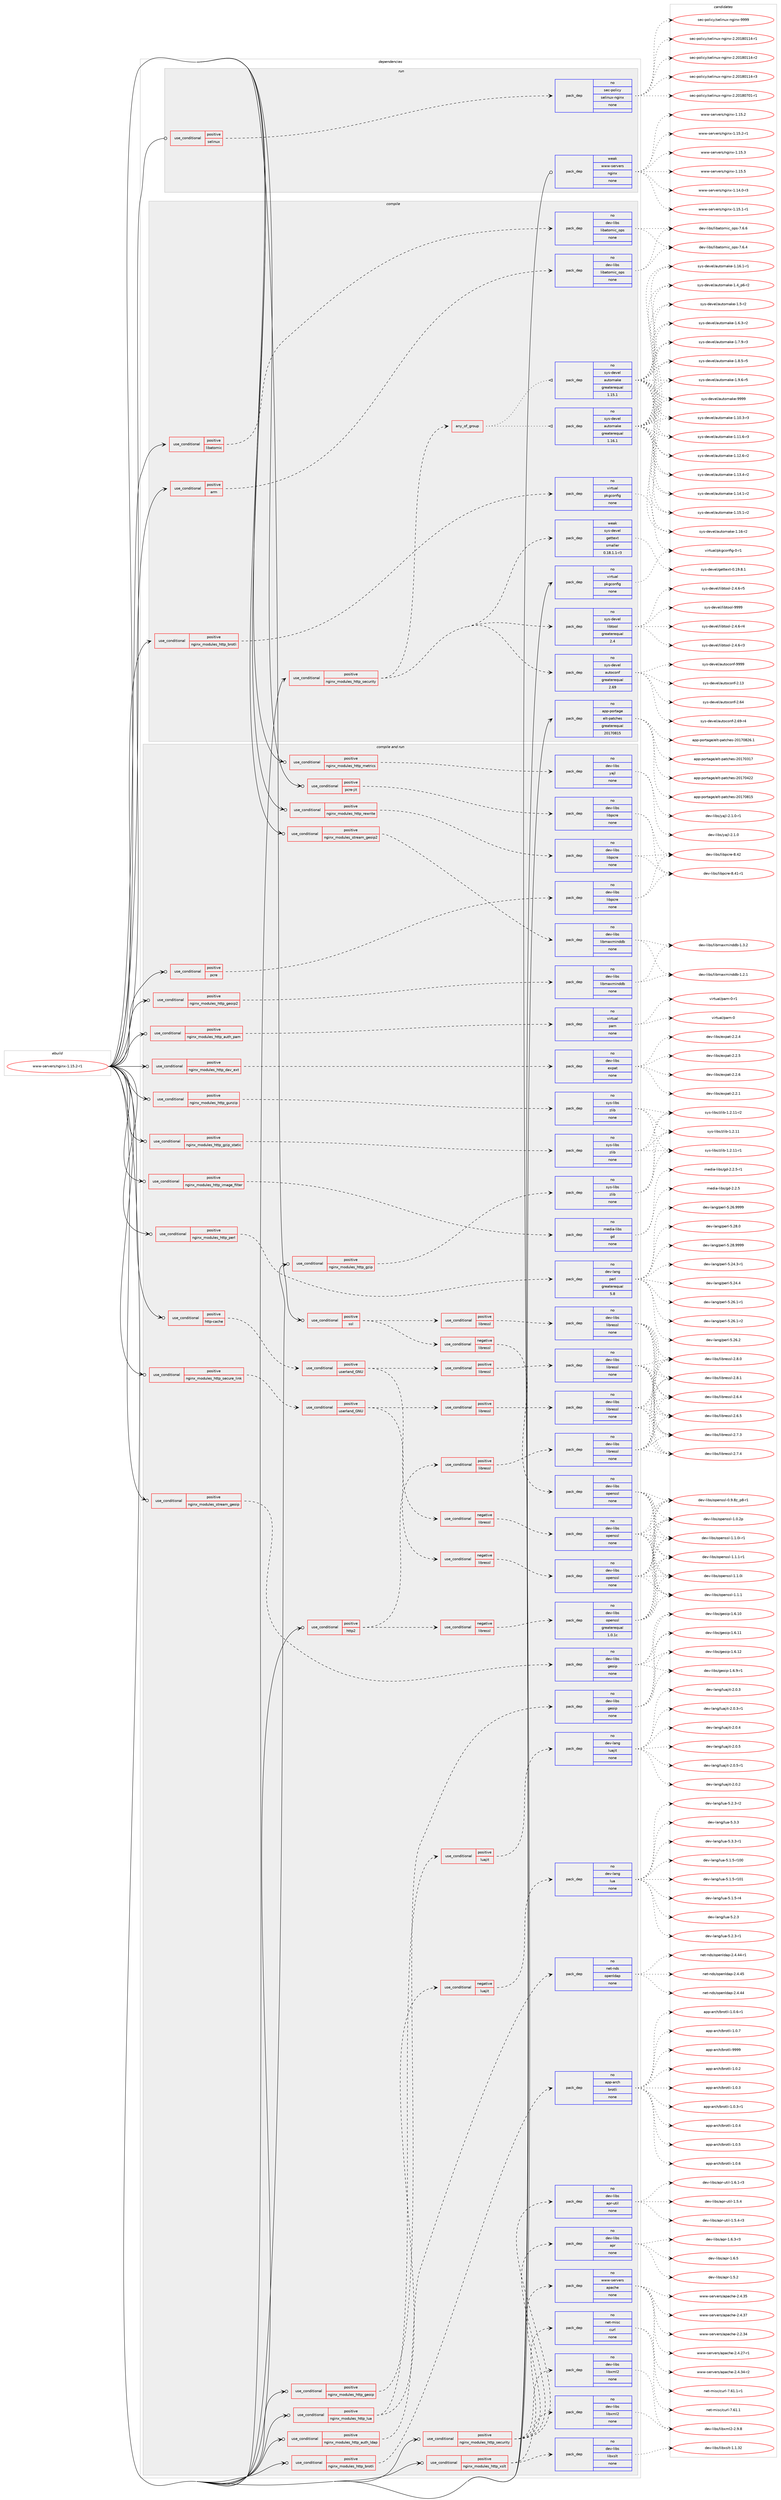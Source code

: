 digraph prolog {

# *************
# Graph options
# *************

newrank=true;
concentrate=true;
compound=true;
graph [rankdir=LR,fontname=Helvetica,fontsize=10,ranksep=1.5];#, ranksep=2.5, nodesep=0.2];
edge  [arrowhead=vee];
node  [fontname=Helvetica,fontsize=10];

# **********
# The ebuild
# **********

subgraph cluster_leftcol {
color=gray;
rank=same;
label=<<i>ebuild</i>>;
id [label="www-servers/nginx-1.15.2-r1", color=red, width=4, href="../www-servers/nginx-1.15.2-r1.svg"];
}

# ****************
# The dependencies
# ****************

subgraph cluster_midcol {
color=gray;
label=<<i>dependencies</i>>;
subgraph cluster_compile {
fillcolor="#eeeeee";
style=filled;
label=<<i>compile</i>>;
subgraph cond1999 {
dependency10140 [label=<<TABLE BORDER="0" CELLBORDER="1" CELLSPACING="0" CELLPADDING="4"><TR><TD ROWSPAN="3" CELLPADDING="10">use_conditional</TD></TR><TR><TD>positive</TD></TR><TR><TD>arm</TD></TR></TABLE>>, shape=none, color=red];
subgraph pack7901 {
dependency10141 [label=<<TABLE BORDER="0" CELLBORDER="1" CELLSPACING="0" CELLPADDING="4" WIDTH="220"><TR><TD ROWSPAN="6" CELLPADDING="30">pack_dep</TD></TR><TR><TD WIDTH="110">no</TD></TR><TR><TD>dev-libs</TD></TR><TR><TD>libatomic_ops</TD></TR><TR><TD>none</TD></TR><TR><TD></TD></TR></TABLE>>, shape=none, color=blue];
}
dependency10140:e -> dependency10141:w [weight=20,style="dashed",arrowhead="vee"];
}
id:e -> dependency10140:w [weight=20,style="solid",arrowhead="vee"];
subgraph cond2000 {
dependency10142 [label=<<TABLE BORDER="0" CELLBORDER="1" CELLSPACING="0" CELLPADDING="4"><TR><TD ROWSPAN="3" CELLPADDING="10">use_conditional</TD></TR><TR><TD>positive</TD></TR><TR><TD>libatomic</TD></TR></TABLE>>, shape=none, color=red];
subgraph pack7902 {
dependency10143 [label=<<TABLE BORDER="0" CELLBORDER="1" CELLSPACING="0" CELLPADDING="4" WIDTH="220"><TR><TD ROWSPAN="6" CELLPADDING="30">pack_dep</TD></TR><TR><TD WIDTH="110">no</TD></TR><TR><TD>dev-libs</TD></TR><TR><TD>libatomic_ops</TD></TR><TR><TD>none</TD></TR><TR><TD></TD></TR></TABLE>>, shape=none, color=blue];
}
dependency10142:e -> dependency10143:w [weight=20,style="dashed",arrowhead="vee"];
}
id:e -> dependency10142:w [weight=20,style="solid",arrowhead="vee"];
subgraph cond2001 {
dependency10144 [label=<<TABLE BORDER="0" CELLBORDER="1" CELLSPACING="0" CELLPADDING="4"><TR><TD ROWSPAN="3" CELLPADDING="10">use_conditional</TD></TR><TR><TD>positive</TD></TR><TR><TD>nginx_modules_http_brotli</TD></TR></TABLE>>, shape=none, color=red];
subgraph pack7903 {
dependency10145 [label=<<TABLE BORDER="0" CELLBORDER="1" CELLSPACING="0" CELLPADDING="4" WIDTH="220"><TR><TD ROWSPAN="6" CELLPADDING="30">pack_dep</TD></TR><TR><TD WIDTH="110">no</TD></TR><TR><TD>virtual</TD></TR><TR><TD>pkgconfig</TD></TR><TR><TD>none</TD></TR><TR><TD></TD></TR></TABLE>>, shape=none, color=blue];
}
dependency10144:e -> dependency10145:w [weight=20,style="dashed",arrowhead="vee"];
}
id:e -> dependency10144:w [weight=20,style="solid",arrowhead="vee"];
subgraph cond2002 {
dependency10146 [label=<<TABLE BORDER="0" CELLBORDER="1" CELLSPACING="0" CELLPADDING="4"><TR><TD ROWSPAN="3" CELLPADDING="10">use_conditional</TD></TR><TR><TD>positive</TD></TR><TR><TD>nginx_modules_http_security</TD></TR></TABLE>>, shape=none, color=red];
subgraph pack7904 {
dependency10147 [label=<<TABLE BORDER="0" CELLBORDER="1" CELLSPACING="0" CELLPADDING="4" WIDTH="220"><TR><TD ROWSPAN="6" CELLPADDING="30">pack_dep</TD></TR><TR><TD WIDTH="110">weak</TD></TR><TR><TD>sys-devel</TD></TR><TR><TD>gettext</TD></TR><TR><TD>smaller</TD></TR><TR><TD>0.18.1.1-r3</TD></TR></TABLE>>, shape=none, color=blue];
}
dependency10146:e -> dependency10147:w [weight=20,style="dashed",arrowhead="vee"];
subgraph any230 {
dependency10148 [label=<<TABLE BORDER="0" CELLBORDER="1" CELLSPACING="0" CELLPADDING="4"><TR><TD CELLPADDING="10">any_of_group</TD></TR></TABLE>>, shape=none, color=red];subgraph pack7905 {
dependency10149 [label=<<TABLE BORDER="0" CELLBORDER="1" CELLSPACING="0" CELLPADDING="4" WIDTH="220"><TR><TD ROWSPAN="6" CELLPADDING="30">pack_dep</TD></TR><TR><TD WIDTH="110">no</TD></TR><TR><TD>sys-devel</TD></TR><TR><TD>automake</TD></TR><TR><TD>greaterequal</TD></TR><TR><TD>1.16.1</TD></TR></TABLE>>, shape=none, color=blue];
}
dependency10148:e -> dependency10149:w [weight=20,style="dotted",arrowhead="oinv"];
subgraph pack7906 {
dependency10150 [label=<<TABLE BORDER="0" CELLBORDER="1" CELLSPACING="0" CELLPADDING="4" WIDTH="220"><TR><TD ROWSPAN="6" CELLPADDING="30">pack_dep</TD></TR><TR><TD WIDTH="110">no</TD></TR><TR><TD>sys-devel</TD></TR><TR><TD>automake</TD></TR><TR><TD>greaterequal</TD></TR><TR><TD>1.15.1</TD></TR></TABLE>>, shape=none, color=blue];
}
dependency10148:e -> dependency10150:w [weight=20,style="dotted",arrowhead="oinv"];
}
dependency10146:e -> dependency10148:w [weight=20,style="dashed",arrowhead="vee"];
subgraph pack7907 {
dependency10151 [label=<<TABLE BORDER="0" CELLBORDER="1" CELLSPACING="0" CELLPADDING="4" WIDTH="220"><TR><TD ROWSPAN="6" CELLPADDING="30">pack_dep</TD></TR><TR><TD WIDTH="110">no</TD></TR><TR><TD>sys-devel</TD></TR><TR><TD>autoconf</TD></TR><TR><TD>greaterequal</TD></TR><TR><TD>2.69</TD></TR></TABLE>>, shape=none, color=blue];
}
dependency10146:e -> dependency10151:w [weight=20,style="dashed",arrowhead="vee"];
subgraph pack7908 {
dependency10152 [label=<<TABLE BORDER="0" CELLBORDER="1" CELLSPACING="0" CELLPADDING="4" WIDTH="220"><TR><TD ROWSPAN="6" CELLPADDING="30">pack_dep</TD></TR><TR><TD WIDTH="110">no</TD></TR><TR><TD>sys-devel</TD></TR><TR><TD>libtool</TD></TR><TR><TD>greaterequal</TD></TR><TR><TD>2.4</TD></TR></TABLE>>, shape=none, color=blue];
}
dependency10146:e -> dependency10152:w [weight=20,style="dashed",arrowhead="vee"];
}
id:e -> dependency10146:w [weight=20,style="solid",arrowhead="vee"];
subgraph pack7909 {
dependency10153 [label=<<TABLE BORDER="0" CELLBORDER="1" CELLSPACING="0" CELLPADDING="4" WIDTH="220"><TR><TD ROWSPAN="6" CELLPADDING="30">pack_dep</TD></TR><TR><TD WIDTH="110">no</TD></TR><TR><TD>app-portage</TD></TR><TR><TD>elt-patches</TD></TR><TR><TD>greaterequal</TD></TR><TR><TD>20170815</TD></TR></TABLE>>, shape=none, color=blue];
}
id:e -> dependency10153:w [weight=20,style="solid",arrowhead="vee"];
subgraph pack7910 {
dependency10154 [label=<<TABLE BORDER="0" CELLBORDER="1" CELLSPACING="0" CELLPADDING="4" WIDTH="220"><TR><TD ROWSPAN="6" CELLPADDING="30">pack_dep</TD></TR><TR><TD WIDTH="110">no</TD></TR><TR><TD>virtual</TD></TR><TR><TD>pkgconfig</TD></TR><TR><TD>none</TD></TR><TR><TD></TD></TR></TABLE>>, shape=none, color=blue];
}
id:e -> dependency10154:w [weight=20,style="solid",arrowhead="vee"];
}
subgraph cluster_compileandrun {
fillcolor="#eeeeee";
style=filled;
label=<<i>compile and run</i>>;
subgraph cond2003 {
dependency10155 [label=<<TABLE BORDER="0" CELLBORDER="1" CELLSPACING="0" CELLPADDING="4"><TR><TD ROWSPAN="3" CELLPADDING="10">use_conditional</TD></TR><TR><TD>positive</TD></TR><TR><TD>http-cache</TD></TR></TABLE>>, shape=none, color=red];
subgraph cond2004 {
dependency10156 [label=<<TABLE BORDER="0" CELLBORDER="1" CELLSPACING="0" CELLPADDING="4"><TR><TD ROWSPAN="3" CELLPADDING="10">use_conditional</TD></TR><TR><TD>positive</TD></TR><TR><TD>userland_GNU</TD></TR></TABLE>>, shape=none, color=red];
subgraph cond2005 {
dependency10157 [label=<<TABLE BORDER="0" CELLBORDER="1" CELLSPACING="0" CELLPADDING="4"><TR><TD ROWSPAN="3" CELLPADDING="10">use_conditional</TD></TR><TR><TD>negative</TD></TR><TR><TD>libressl</TD></TR></TABLE>>, shape=none, color=red];
subgraph pack7911 {
dependency10158 [label=<<TABLE BORDER="0" CELLBORDER="1" CELLSPACING="0" CELLPADDING="4" WIDTH="220"><TR><TD ROWSPAN="6" CELLPADDING="30">pack_dep</TD></TR><TR><TD WIDTH="110">no</TD></TR><TR><TD>dev-libs</TD></TR><TR><TD>openssl</TD></TR><TR><TD>none</TD></TR><TR><TD></TD></TR></TABLE>>, shape=none, color=blue];
}
dependency10157:e -> dependency10158:w [weight=20,style="dashed",arrowhead="vee"];
}
dependency10156:e -> dependency10157:w [weight=20,style="dashed",arrowhead="vee"];
subgraph cond2006 {
dependency10159 [label=<<TABLE BORDER="0" CELLBORDER="1" CELLSPACING="0" CELLPADDING="4"><TR><TD ROWSPAN="3" CELLPADDING="10">use_conditional</TD></TR><TR><TD>positive</TD></TR><TR><TD>libressl</TD></TR></TABLE>>, shape=none, color=red];
subgraph pack7912 {
dependency10160 [label=<<TABLE BORDER="0" CELLBORDER="1" CELLSPACING="0" CELLPADDING="4" WIDTH="220"><TR><TD ROWSPAN="6" CELLPADDING="30">pack_dep</TD></TR><TR><TD WIDTH="110">no</TD></TR><TR><TD>dev-libs</TD></TR><TR><TD>libressl</TD></TR><TR><TD>none</TD></TR><TR><TD></TD></TR></TABLE>>, shape=none, color=blue];
}
dependency10159:e -> dependency10160:w [weight=20,style="dashed",arrowhead="vee"];
}
dependency10156:e -> dependency10159:w [weight=20,style="dashed",arrowhead="vee"];
}
dependency10155:e -> dependency10156:w [weight=20,style="dashed",arrowhead="vee"];
}
id:e -> dependency10155:w [weight=20,style="solid",arrowhead="odotvee"];
subgraph cond2007 {
dependency10161 [label=<<TABLE BORDER="0" CELLBORDER="1" CELLSPACING="0" CELLPADDING="4"><TR><TD ROWSPAN="3" CELLPADDING="10">use_conditional</TD></TR><TR><TD>positive</TD></TR><TR><TD>http2</TD></TR></TABLE>>, shape=none, color=red];
subgraph cond2008 {
dependency10162 [label=<<TABLE BORDER="0" CELLBORDER="1" CELLSPACING="0" CELLPADDING="4"><TR><TD ROWSPAN="3" CELLPADDING="10">use_conditional</TD></TR><TR><TD>negative</TD></TR><TR><TD>libressl</TD></TR></TABLE>>, shape=none, color=red];
subgraph pack7913 {
dependency10163 [label=<<TABLE BORDER="0" CELLBORDER="1" CELLSPACING="0" CELLPADDING="4" WIDTH="220"><TR><TD ROWSPAN="6" CELLPADDING="30">pack_dep</TD></TR><TR><TD WIDTH="110">no</TD></TR><TR><TD>dev-libs</TD></TR><TR><TD>openssl</TD></TR><TR><TD>greaterequal</TD></TR><TR><TD>1.0.1c</TD></TR></TABLE>>, shape=none, color=blue];
}
dependency10162:e -> dependency10163:w [weight=20,style="dashed",arrowhead="vee"];
}
dependency10161:e -> dependency10162:w [weight=20,style="dashed",arrowhead="vee"];
subgraph cond2009 {
dependency10164 [label=<<TABLE BORDER="0" CELLBORDER="1" CELLSPACING="0" CELLPADDING="4"><TR><TD ROWSPAN="3" CELLPADDING="10">use_conditional</TD></TR><TR><TD>positive</TD></TR><TR><TD>libressl</TD></TR></TABLE>>, shape=none, color=red];
subgraph pack7914 {
dependency10165 [label=<<TABLE BORDER="0" CELLBORDER="1" CELLSPACING="0" CELLPADDING="4" WIDTH="220"><TR><TD ROWSPAN="6" CELLPADDING="30">pack_dep</TD></TR><TR><TD WIDTH="110">no</TD></TR><TR><TD>dev-libs</TD></TR><TR><TD>libressl</TD></TR><TR><TD>none</TD></TR><TR><TD></TD></TR></TABLE>>, shape=none, color=blue];
}
dependency10164:e -> dependency10165:w [weight=20,style="dashed",arrowhead="vee"];
}
dependency10161:e -> dependency10164:w [weight=20,style="dashed",arrowhead="vee"];
}
id:e -> dependency10161:w [weight=20,style="solid",arrowhead="odotvee"];
subgraph cond2010 {
dependency10166 [label=<<TABLE BORDER="0" CELLBORDER="1" CELLSPACING="0" CELLPADDING="4"><TR><TD ROWSPAN="3" CELLPADDING="10">use_conditional</TD></TR><TR><TD>positive</TD></TR><TR><TD>nginx_modules_http_auth_ldap</TD></TR></TABLE>>, shape=none, color=red];
subgraph pack7915 {
dependency10167 [label=<<TABLE BORDER="0" CELLBORDER="1" CELLSPACING="0" CELLPADDING="4" WIDTH="220"><TR><TD ROWSPAN="6" CELLPADDING="30">pack_dep</TD></TR><TR><TD WIDTH="110">no</TD></TR><TR><TD>net-nds</TD></TR><TR><TD>openldap</TD></TR><TR><TD>none</TD></TR><TR><TD></TD></TR></TABLE>>, shape=none, color=blue];
}
dependency10166:e -> dependency10167:w [weight=20,style="dashed",arrowhead="vee"];
}
id:e -> dependency10166:w [weight=20,style="solid",arrowhead="odotvee"];
subgraph cond2011 {
dependency10168 [label=<<TABLE BORDER="0" CELLBORDER="1" CELLSPACING="0" CELLPADDING="4"><TR><TD ROWSPAN="3" CELLPADDING="10">use_conditional</TD></TR><TR><TD>positive</TD></TR><TR><TD>nginx_modules_http_auth_pam</TD></TR></TABLE>>, shape=none, color=red];
subgraph pack7916 {
dependency10169 [label=<<TABLE BORDER="0" CELLBORDER="1" CELLSPACING="0" CELLPADDING="4" WIDTH="220"><TR><TD ROWSPAN="6" CELLPADDING="30">pack_dep</TD></TR><TR><TD WIDTH="110">no</TD></TR><TR><TD>virtual</TD></TR><TR><TD>pam</TD></TR><TR><TD>none</TD></TR><TR><TD></TD></TR></TABLE>>, shape=none, color=blue];
}
dependency10168:e -> dependency10169:w [weight=20,style="dashed",arrowhead="vee"];
}
id:e -> dependency10168:w [weight=20,style="solid",arrowhead="odotvee"];
subgraph cond2012 {
dependency10170 [label=<<TABLE BORDER="0" CELLBORDER="1" CELLSPACING="0" CELLPADDING="4"><TR><TD ROWSPAN="3" CELLPADDING="10">use_conditional</TD></TR><TR><TD>positive</TD></TR><TR><TD>nginx_modules_http_brotli</TD></TR></TABLE>>, shape=none, color=red];
subgraph pack7917 {
dependency10171 [label=<<TABLE BORDER="0" CELLBORDER="1" CELLSPACING="0" CELLPADDING="4" WIDTH="220"><TR><TD ROWSPAN="6" CELLPADDING="30">pack_dep</TD></TR><TR><TD WIDTH="110">no</TD></TR><TR><TD>app-arch</TD></TR><TR><TD>brotli</TD></TR><TR><TD>none</TD></TR><TR><TD></TD></TR></TABLE>>, shape=none, color=blue];
}
dependency10170:e -> dependency10171:w [weight=20,style="dashed",arrowhead="vee"];
}
id:e -> dependency10170:w [weight=20,style="solid",arrowhead="odotvee"];
subgraph cond2013 {
dependency10172 [label=<<TABLE BORDER="0" CELLBORDER="1" CELLSPACING="0" CELLPADDING="4"><TR><TD ROWSPAN="3" CELLPADDING="10">use_conditional</TD></TR><TR><TD>positive</TD></TR><TR><TD>nginx_modules_http_dav_ext</TD></TR></TABLE>>, shape=none, color=red];
subgraph pack7918 {
dependency10173 [label=<<TABLE BORDER="0" CELLBORDER="1" CELLSPACING="0" CELLPADDING="4" WIDTH="220"><TR><TD ROWSPAN="6" CELLPADDING="30">pack_dep</TD></TR><TR><TD WIDTH="110">no</TD></TR><TR><TD>dev-libs</TD></TR><TR><TD>expat</TD></TR><TR><TD>none</TD></TR><TR><TD></TD></TR></TABLE>>, shape=none, color=blue];
}
dependency10172:e -> dependency10173:w [weight=20,style="dashed",arrowhead="vee"];
}
id:e -> dependency10172:w [weight=20,style="solid",arrowhead="odotvee"];
subgraph cond2014 {
dependency10174 [label=<<TABLE BORDER="0" CELLBORDER="1" CELLSPACING="0" CELLPADDING="4"><TR><TD ROWSPAN="3" CELLPADDING="10">use_conditional</TD></TR><TR><TD>positive</TD></TR><TR><TD>nginx_modules_http_geoip</TD></TR></TABLE>>, shape=none, color=red];
subgraph pack7919 {
dependency10175 [label=<<TABLE BORDER="0" CELLBORDER="1" CELLSPACING="0" CELLPADDING="4" WIDTH="220"><TR><TD ROWSPAN="6" CELLPADDING="30">pack_dep</TD></TR><TR><TD WIDTH="110">no</TD></TR><TR><TD>dev-libs</TD></TR><TR><TD>geoip</TD></TR><TR><TD>none</TD></TR><TR><TD></TD></TR></TABLE>>, shape=none, color=blue];
}
dependency10174:e -> dependency10175:w [weight=20,style="dashed",arrowhead="vee"];
}
id:e -> dependency10174:w [weight=20,style="solid",arrowhead="odotvee"];
subgraph cond2015 {
dependency10176 [label=<<TABLE BORDER="0" CELLBORDER="1" CELLSPACING="0" CELLPADDING="4"><TR><TD ROWSPAN="3" CELLPADDING="10">use_conditional</TD></TR><TR><TD>positive</TD></TR><TR><TD>nginx_modules_http_geoip2</TD></TR></TABLE>>, shape=none, color=red];
subgraph pack7920 {
dependency10177 [label=<<TABLE BORDER="0" CELLBORDER="1" CELLSPACING="0" CELLPADDING="4" WIDTH="220"><TR><TD ROWSPAN="6" CELLPADDING="30">pack_dep</TD></TR><TR><TD WIDTH="110">no</TD></TR><TR><TD>dev-libs</TD></TR><TR><TD>libmaxminddb</TD></TR><TR><TD>none</TD></TR><TR><TD></TD></TR></TABLE>>, shape=none, color=blue];
}
dependency10176:e -> dependency10177:w [weight=20,style="dashed",arrowhead="vee"];
}
id:e -> dependency10176:w [weight=20,style="solid",arrowhead="odotvee"];
subgraph cond2016 {
dependency10178 [label=<<TABLE BORDER="0" CELLBORDER="1" CELLSPACING="0" CELLPADDING="4"><TR><TD ROWSPAN="3" CELLPADDING="10">use_conditional</TD></TR><TR><TD>positive</TD></TR><TR><TD>nginx_modules_http_gunzip</TD></TR></TABLE>>, shape=none, color=red];
subgraph pack7921 {
dependency10179 [label=<<TABLE BORDER="0" CELLBORDER="1" CELLSPACING="0" CELLPADDING="4" WIDTH="220"><TR><TD ROWSPAN="6" CELLPADDING="30">pack_dep</TD></TR><TR><TD WIDTH="110">no</TD></TR><TR><TD>sys-libs</TD></TR><TR><TD>zlib</TD></TR><TR><TD>none</TD></TR><TR><TD></TD></TR></TABLE>>, shape=none, color=blue];
}
dependency10178:e -> dependency10179:w [weight=20,style="dashed",arrowhead="vee"];
}
id:e -> dependency10178:w [weight=20,style="solid",arrowhead="odotvee"];
subgraph cond2017 {
dependency10180 [label=<<TABLE BORDER="0" CELLBORDER="1" CELLSPACING="0" CELLPADDING="4"><TR><TD ROWSPAN="3" CELLPADDING="10">use_conditional</TD></TR><TR><TD>positive</TD></TR><TR><TD>nginx_modules_http_gzip</TD></TR></TABLE>>, shape=none, color=red];
subgraph pack7922 {
dependency10181 [label=<<TABLE BORDER="0" CELLBORDER="1" CELLSPACING="0" CELLPADDING="4" WIDTH="220"><TR><TD ROWSPAN="6" CELLPADDING="30">pack_dep</TD></TR><TR><TD WIDTH="110">no</TD></TR><TR><TD>sys-libs</TD></TR><TR><TD>zlib</TD></TR><TR><TD>none</TD></TR><TR><TD></TD></TR></TABLE>>, shape=none, color=blue];
}
dependency10180:e -> dependency10181:w [weight=20,style="dashed",arrowhead="vee"];
}
id:e -> dependency10180:w [weight=20,style="solid",arrowhead="odotvee"];
subgraph cond2018 {
dependency10182 [label=<<TABLE BORDER="0" CELLBORDER="1" CELLSPACING="0" CELLPADDING="4"><TR><TD ROWSPAN="3" CELLPADDING="10">use_conditional</TD></TR><TR><TD>positive</TD></TR><TR><TD>nginx_modules_http_gzip_static</TD></TR></TABLE>>, shape=none, color=red];
subgraph pack7923 {
dependency10183 [label=<<TABLE BORDER="0" CELLBORDER="1" CELLSPACING="0" CELLPADDING="4" WIDTH="220"><TR><TD ROWSPAN="6" CELLPADDING="30">pack_dep</TD></TR><TR><TD WIDTH="110">no</TD></TR><TR><TD>sys-libs</TD></TR><TR><TD>zlib</TD></TR><TR><TD>none</TD></TR><TR><TD></TD></TR></TABLE>>, shape=none, color=blue];
}
dependency10182:e -> dependency10183:w [weight=20,style="dashed",arrowhead="vee"];
}
id:e -> dependency10182:w [weight=20,style="solid",arrowhead="odotvee"];
subgraph cond2019 {
dependency10184 [label=<<TABLE BORDER="0" CELLBORDER="1" CELLSPACING="0" CELLPADDING="4"><TR><TD ROWSPAN="3" CELLPADDING="10">use_conditional</TD></TR><TR><TD>positive</TD></TR><TR><TD>nginx_modules_http_image_filter</TD></TR></TABLE>>, shape=none, color=red];
subgraph pack7924 {
dependency10185 [label=<<TABLE BORDER="0" CELLBORDER="1" CELLSPACING="0" CELLPADDING="4" WIDTH="220"><TR><TD ROWSPAN="6" CELLPADDING="30">pack_dep</TD></TR><TR><TD WIDTH="110">no</TD></TR><TR><TD>media-libs</TD></TR><TR><TD>gd</TD></TR><TR><TD>none</TD></TR><TR><TD></TD></TR></TABLE>>, shape=none, color=blue];
}
dependency10184:e -> dependency10185:w [weight=20,style="dashed",arrowhead="vee"];
}
id:e -> dependency10184:w [weight=20,style="solid",arrowhead="odotvee"];
subgraph cond2020 {
dependency10186 [label=<<TABLE BORDER="0" CELLBORDER="1" CELLSPACING="0" CELLPADDING="4"><TR><TD ROWSPAN="3" CELLPADDING="10">use_conditional</TD></TR><TR><TD>positive</TD></TR><TR><TD>nginx_modules_http_lua</TD></TR></TABLE>>, shape=none, color=red];
subgraph cond2021 {
dependency10187 [label=<<TABLE BORDER="0" CELLBORDER="1" CELLSPACING="0" CELLPADDING="4"><TR><TD ROWSPAN="3" CELLPADDING="10">use_conditional</TD></TR><TR><TD>negative</TD></TR><TR><TD>luajit</TD></TR></TABLE>>, shape=none, color=red];
subgraph pack7925 {
dependency10188 [label=<<TABLE BORDER="0" CELLBORDER="1" CELLSPACING="0" CELLPADDING="4" WIDTH="220"><TR><TD ROWSPAN="6" CELLPADDING="30">pack_dep</TD></TR><TR><TD WIDTH="110">no</TD></TR><TR><TD>dev-lang</TD></TR><TR><TD>lua</TD></TR><TR><TD>none</TD></TR><TR><TD></TD></TR></TABLE>>, shape=none, color=blue];
}
dependency10187:e -> dependency10188:w [weight=20,style="dashed",arrowhead="vee"];
}
dependency10186:e -> dependency10187:w [weight=20,style="dashed",arrowhead="vee"];
subgraph cond2022 {
dependency10189 [label=<<TABLE BORDER="0" CELLBORDER="1" CELLSPACING="0" CELLPADDING="4"><TR><TD ROWSPAN="3" CELLPADDING="10">use_conditional</TD></TR><TR><TD>positive</TD></TR><TR><TD>luajit</TD></TR></TABLE>>, shape=none, color=red];
subgraph pack7926 {
dependency10190 [label=<<TABLE BORDER="0" CELLBORDER="1" CELLSPACING="0" CELLPADDING="4" WIDTH="220"><TR><TD ROWSPAN="6" CELLPADDING="30">pack_dep</TD></TR><TR><TD WIDTH="110">no</TD></TR><TR><TD>dev-lang</TD></TR><TR><TD>luajit</TD></TR><TR><TD>none</TD></TR><TR><TD></TD></TR></TABLE>>, shape=none, color=blue];
}
dependency10189:e -> dependency10190:w [weight=20,style="dashed",arrowhead="vee"];
}
dependency10186:e -> dependency10189:w [weight=20,style="dashed",arrowhead="vee"];
}
id:e -> dependency10186:w [weight=20,style="solid",arrowhead="odotvee"];
subgraph cond2023 {
dependency10191 [label=<<TABLE BORDER="0" CELLBORDER="1" CELLSPACING="0" CELLPADDING="4"><TR><TD ROWSPAN="3" CELLPADDING="10">use_conditional</TD></TR><TR><TD>positive</TD></TR><TR><TD>nginx_modules_http_metrics</TD></TR></TABLE>>, shape=none, color=red];
subgraph pack7927 {
dependency10192 [label=<<TABLE BORDER="0" CELLBORDER="1" CELLSPACING="0" CELLPADDING="4" WIDTH="220"><TR><TD ROWSPAN="6" CELLPADDING="30">pack_dep</TD></TR><TR><TD WIDTH="110">no</TD></TR><TR><TD>dev-libs</TD></TR><TR><TD>yajl</TD></TR><TR><TD>none</TD></TR><TR><TD></TD></TR></TABLE>>, shape=none, color=blue];
}
dependency10191:e -> dependency10192:w [weight=20,style="dashed",arrowhead="vee"];
}
id:e -> dependency10191:w [weight=20,style="solid",arrowhead="odotvee"];
subgraph cond2024 {
dependency10193 [label=<<TABLE BORDER="0" CELLBORDER="1" CELLSPACING="0" CELLPADDING="4"><TR><TD ROWSPAN="3" CELLPADDING="10">use_conditional</TD></TR><TR><TD>positive</TD></TR><TR><TD>nginx_modules_http_perl</TD></TR></TABLE>>, shape=none, color=red];
subgraph pack7928 {
dependency10194 [label=<<TABLE BORDER="0" CELLBORDER="1" CELLSPACING="0" CELLPADDING="4" WIDTH="220"><TR><TD ROWSPAN="6" CELLPADDING="30">pack_dep</TD></TR><TR><TD WIDTH="110">no</TD></TR><TR><TD>dev-lang</TD></TR><TR><TD>perl</TD></TR><TR><TD>greaterequal</TD></TR><TR><TD>5.8</TD></TR></TABLE>>, shape=none, color=blue];
}
dependency10193:e -> dependency10194:w [weight=20,style="dashed",arrowhead="vee"];
}
id:e -> dependency10193:w [weight=20,style="solid",arrowhead="odotvee"];
subgraph cond2025 {
dependency10195 [label=<<TABLE BORDER="0" CELLBORDER="1" CELLSPACING="0" CELLPADDING="4"><TR><TD ROWSPAN="3" CELLPADDING="10">use_conditional</TD></TR><TR><TD>positive</TD></TR><TR><TD>nginx_modules_http_rewrite</TD></TR></TABLE>>, shape=none, color=red];
subgraph pack7929 {
dependency10196 [label=<<TABLE BORDER="0" CELLBORDER="1" CELLSPACING="0" CELLPADDING="4" WIDTH="220"><TR><TD ROWSPAN="6" CELLPADDING="30">pack_dep</TD></TR><TR><TD WIDTH="110">no</TD></TR><TR><TD>dev-libs</TD></TR><TR><TD>libpcre</TD></TR><TR><TD>none</TD></TR><TR><TD></TD></TR></TABLE>>, shape=none, color=blue];
}
dependency10195:e -> dependency10196:w [weight=20,style="dashed",arrowhead="vee"];
}
id:e -> dependency10195:w [weight=20,style="solid",arrowhead="odotvee"];
subgraph cond2026 {
dependency10197 [label=<<TABLE BORDER="0" CELLBORDER="1" CELLSPACING="0" CELLPADDING="4"><TR><TD ROWSPAN="3" CELLPADDING="10">use_conditional</TD></TR><TR><TD>positive</TD></TR><TR><TD>nginx_modules_http_secure_link</TD></TR></TABLE>>, shape=none, color=red];
subgraph cond2027 {
dependency10198 [label=<<TABLE BORDER="0" CELLBORDER="1" CELLSPACING="0" CELLPADDING="4"><TR><TD ROWSPAN="3" CELLPADDING="10">use_conditional</TD></TR><TR><TD>positive</TD></TR><TR><TD>userland_GNU</TD></TR></TABLE>>, shape=none, color=red];
subgraph cond2028 {
dependency10199 [label=<<TABLE BORDER="0" CELLBORDER="1" CELLSPACING="0" CELLPADDING="4"><TR><TD ROWSPAN="3" CELLPADDING="10">use_conditional</TD></TR><TR><TD>negative</TD></TR><TR><TD>libressl</TD></TR></TABLE>>, shape=none, color=red];
subgraph pack7930 {
dependency10200 [label=<<TABLE BORDER="0" CELLBORDER="1" CELLSPACING="0" CELLPADDING="4" WIDTH="220"><TR><TD ROWSPAN="6" CELLPADDING="30">pack_dep</TD></TR><TR><TD WIDTH="110">no</TD></TR><TR><TD>dev-libs</TD></TR><TR><TD>openssl</TD></TR><TR><TD>none</TD></TR><TR><TD></TD></TR></TABLE>>, shape=none, color=blue];
}
dependency10199:e -> dependency10200:w [weight=20,style="dashed",arrowhead="vee"];
}
dependency10198:e -> dependency10199:w [weight=20,style="dashed",arrowhead="vee"];
subgraph cond2029 {
dependency10201 [label=<<TABLE BORDER="0" CELLBORDER="1" CELLSPACING="0" CELLPADDING="4"><TR><TD ROWSPAN="3" CELLPADDING="10">use_conditional</TD></TR><TR><TD>positive</TD></TR><TR><TD>libressl</TD></TR></TABLE>>, shape=none, color=red];
subgraph pack7931 {
dependency10202 [label=<<TABLE BORDER="0" CELLBORDER="1" CELLSPACING="0" CELLPADDING="4" WIDTH="220"><TR><TD ROWSPAN="6" CELLPADDING="30">pack_dep</TD></TR><TR><TD WIDTH="110">no</TD></TR><TR><TD>dev-libs</TD></TR><TR><TD>libressl</TD></TR><TR><TD>none</TD></TR><TR><TD></TD></TR></TABLE>>, shape=none, color=blue];
}
dependency10201:e -> dependency10202:w [weight=20,style="dashed",arrowhead="vee"];
}
dependency10198:e -> dependency10201:w [weight=20,style="dashed",arrowhead="vee"];
}
dependency10197:e -> dependency10198:w [weight=20,style="dashed",arrowhead="vee"];
}
id:e -> dependency10197:w [weight=20,style="solid",arrowhead="odotvee"];
subgraph cond2030 {
dependency10203 [label=<<TABLE BORDER="0" CELLBORDER="1" CELLSPACING="0" CELLPADDING="4"><TR><TD ROWSPAN="3" CELLPADDING="10">use_conditional</TD></TR><TR><TD>positive</TD></TR><TR><TD>nginx_modules_http_security</TD></TR></TABLE>>, shape=none, color=red];
subgraph pack7932 {
dependency10204 [label=<<TABLE BORDER="0" CELLBORDER="1" CELLSPACING="0" CELLPADDING="4" WIDTH="220"><TR><TD ROWSPAN="6" CELLPADDING="30">pack_dep</TD></TR><TR><TD WIDTH="110">no</TD></TR><TR><TD>dev-libs</TD></TR><TR><TD>apr</TD></TR><TR><TD>none</TD></TR><TR><TD></TD></TR></TABLE>>, shape=none, color=blue];
}
dependency10203:e -> dependency10204:w [weight=20,style="dashed",arrowhead="vee"];
subgraph pack7933 {
dependency10205 [label=<<TABLE BORDER="0" CELLBORDER="1" CELLSPACING="0" CELLPADDING="4" WIDTH="220"><TR><TD ROWSPAN="6" CELLPADDING="30">pack_dep</TD></TR><TR><TD WIDTH="110">no</TD></TR><TR><TD>dev-libs</TD></TR><TR><TD>apr-util</TD></TR><TR><TD>none</TD></TR><TR><TD></TD></TR></TABLE>>, shape=none, color=blue];
}
dependency10203:e -> dependency10205:w [weight=20,style="dashed",arrowhead="vee"];
subgraph pack7934 {
dependency10206 [label=<<TABLE BORDER="0" CELLBORDER="1" CELLSPACING="0" CELLPADDING="4" WIDTH="220"><TR><TD ROWSPAN="6" CELLPADDING="30">pack_dep</TD></TR><TR><TD WIDTH="110">no</TD></TR><TR><TD>dev-libs</TD></TR><TR><TD>libxml2</TD></TR><TR><TD>none</TD></TR><TR><TD></TD></TR></TABLE>>, shape=none, color=blue];
}
dependency10203:e -> dependency10206:w [weight=20,style="dashed",arrowhead="vee"];
subgraph pack7935 {
dependency10207 [label=<<TABLE BORDER="0" CELLBORDER="1" CELLSPACING="0" CELLPADDING="4" WIDTH="220"><TR><TD ROWSPAN="6" CELLPADDING="30">pack_dep</TD></TR><TR><TD WIDTH="110">no</TD></TR><TR><TD>net-misc</TD></TR><TR><TD>curl</TD></TR><TR><TD>none</TD></TR><TR><TD></TD></TR></TABLE>>, shape=none, color=blue];
}
dependency10203:e -> dependency10207:w [weight=20,style="dashed",arrowhead="vee"];
subgraph pack7936 {
dependency10208 [label=<<TABLE BORDER="0" CELLBORDER="1" CELLSPACING="0" CELLPADDING="4" WIDTH="220"><TR><TD ROWSPAN="6" CELLPADDING="30">pack_dep</TD></TR><TR><TD WIDTH="110">no</TD></TR><TR><TD>www-servers</TD></TR><TR><TD>apache</TD></TR><TR><TD>none</TD></TR><TR><TD></TD></TR></TABLE>>, shape=none, color=blue];
}
dependency10203:e -> dependency10208:w [weight=20,style="dashed",arrowhead="vee"];
}
id:e -> dependency10203:w [weight=20,style="solid",arrowhead="odotvee"];
subgraph cond2031 {
dependency10209 [label=<<TABLE BORDER="0" CELLBORDER="1" CELLSPACING="0" CELLPADDING="4"><TR><TD ROWSPAN="3" CELLPADDING="10">use_conditional</TD></TR><TR><TD>positive</TD></TR><TR><TD>nginx_modules_http_xslt</TD></TR></TABLE>>, shape=none, color=red];
subgraph pack7937 {
dependency10210 [label=<<TABLE BORDER="0" CELLBORDER="1" CELLSPACING="0" CELLPADDING="4" WIDTH="220"><TR><TD ROWSPAN="6" CELLPADDING="30">pack_dep</TD></TR><TR><TD WIDTH="110">no</TD></TR><TR><TD>dev-libs</TD></TR><TR><TD>libxml2</TD></TR><TR><TD>none</TD></TR><TR><TD></TD></TR></TABLE>>, shape=none, color=blue];
}
dependency10209:e -> dependency10210:w [weight=20,style="dashed",arrowhead="vee"];
subgraph pack7938 {
dependency10211 [label=<<TABLE BORDER="0" CELLBORDER="1" CELLSPACING="0" CELLPADDING="4" WIDTH="220"><TR><TD ROWSPAN="6" CELLPADDING="30">pack_dep</TD></TR><TR><TD WIDTH="110">no</TD></TR><TR><TD>dev-libs</TD></TR><TR><TD>libxslt</TD></TR><TR><TD>none</TD></TR><TR><TD></TD></TR></TABLE>>, shape=none, color=blue];
}
dependency10209:e -> dependency10211:w [weight=20,style="dashed",arrowhead="vee"];
}
id:e -> dependency10209:w [weight=20,style="solid",arrowhead="odotvee"];
subgraph cond2032 {
dependency10212 [label=<<TABLE BORDER="0" CELLBORDER="1" CELLSPACING="0" CELLPADDING="4"><TR><TD ROWSPAN="3" CELLPADDING="10">use_conditional</TD></TR><TR><TD>positive</TD></TR><TR><TD>nginx_modules_stream_geoip</TD></TR></TABLE>>, shape=none, color=red];
subgraph pack7939 {
dependency10213 [label=<<TABLE BORDER="0" CELLBORDER="1" CELLSPACING="0" CELLPADDING="4" WIDTH="220"><TR><TD ROWSPAN="6" CELLPADDING="30">pack_dep</TD></TR><TR><TD WIDTH="110">no</TD></TR><TR><TD>dev-libs</TD></TR><TR><TD>geoip</TD></TR><TR><TD>none</TD></TR><TR><TD></TD></TR></TABLE>>, shape=none, color=blue];
}
dependency10212:e -> dependency10213:w [weight=20,style="dashed",arrowhead="vee"];
}
id:e -> dependency10212:w [weight=20,style="solid",arrowhead="odotvee"];
subgraph cond2033 {
dependency10214 [label=<<TABLE BORDER="0" CELLBORDER="1" CELLSPACING="0" CELLPADDING="4"><TR><TD ROWSPAN="3" CELLPADDING="10">use_conditional</TD></TR><TR><TD>positive</TD></TR><TR><TD>nginx_modules_stream_geoip2</TD></TR></TABLE>>, shape=none, color=red];
subgraph pack7940 {
dependency10215 [label=<<TABLE BORDER="0" CELLBORDER="1" CELLSPACING="0" CELLPADDING="4" WIDTH="220"><TR><TD ROWSPAN="6" CELLPADDING="30">pack_dep</TD></TR><TR><TD WIDTH="110">no</TD></TR><TR><TD>dev-libs</TD></TR><TR><TD>libmaxminddb</TD></TR><TR><TD>none</TD></TR><TR><TD></TD></TR></TABLE>>, shape=none, color=blue];
}
dependency10214:e -> dependency10215:w [weight=20,style="dashed",arrowhead="vee"];
}
id:e -> dependency10214:w [weight=20,style="solid",arrowhead="odotvee"];
subgraph cond2034 {
dependency10216 [label=<<TABLE BORDER="0" CELLBORDER="1" CELLSPACING="0" CELLPADDING="4"><TR><TD ROWSPAN="3" CELLPADDING="10">use_conditional</TD></TR><TR><TD>positive</TD></TR><TR><TD>pcre</TD></TR></TABLE>>, shape=none, color=red];
subgraph pack7941 {
dependency10217 [label=<<TABLE BORDER="0" CELLBORDER="1" CELLSPACING="0" CELLPADDING="4" WIDTH="220"><TR><TD ROWSPAN="6" CELLPADDING="30">pack_dep</TD></TR><TR><TD WIDTH="110">no</TD></TR><TR><TD>dev-libs</TD></TR><TR><TD>libpcre</TD></TR><TR><TD>none</TD></TR><TR><TD></TD></TR></TABLE>>, shape=none, color=blue];
}
dependency10216:e -> dependency10217:w [weight=20,style="dashed",arrowhead="vee"];
}
id:e -> dependency10216:w [weight=20,style="solid",arrowhead="odotvee"];
subgraph cond2035 {
dependency10218 [label=<<TABLE BORDER="0" CELLBORDER="1" CELLSPACING="0" CELLPADDING="4"><TR><TD ROWSPAN="3" CELLPADDING="10">use_conditional</TD></TR><TR><TD>positive</TD></TR><TR><TD>pcre-jit</TD></TR></TABLE>>, shape=none, color=red];
subgraph pack7942 {
dependency10219 [label=<<TABLE BORDER="0" CELLBORDER="1" CELLSPACING="0" CELLPADDING="4" WIDTH="220"><TR><TD ROWSPAN="6" CELLPADDING="30">pack_dep</TD></TR><TR><TD WIDTH="110">no</TD></TR><TR><TD>dev-libs</TD></TR><TR><TD>libpcre</TD></TR><TR><TD>none</TD></TR><TR><TD></TD></TR></TABLE>>, shape=none, color=blue];
}
dependency10218:e -> dependency10219:w [weight=20,style="dashed",arrowhead="vee"];
}
id:e -> dependency10218:w [weight=20,style="solid",arrowhead="odotvee"];
subgraph cond2036 {
dependency10220 [label=<<TABLE BORDER="0" CELLBORDER="1" CELLSPACING="0" CELLPADDING="4"><TR><TD ROWSPAN="3" CELLPADDING="10">use_conditional</TD></TR><TR><TD>positive</TD></TR><TR><TD>ssl</TD></TR></TABLE>>, shape=none, color=red];
subgraph cond2037 {
dependency10221 [label=<<TABLE BORDER="0" CELLBORDER="1" CELLSPACING="0" CELLPADDING="4"><TR><TD ROWSPAN="3" CELLPADDING="10">use_conditional</TD></TR><TR><TD>negative</TD></TR><TR><TD>libressl</TD></TR></TABLE>>, shape=none, color=red];
subgraph pack7943 {
dependency10222 [label=<<TABLE BORDER="0" CELLBORDER="1" CELLSPACING="0" CELLPADDING="4" WIDTH="220"><TR><TD ROWSPAN="6" CELLPADDING="30">pack_dep</TD></TR><TR><TD WIDTH="110">no</TD></TR><TR><TD>dev-libs</TD></TR><TR><TD>openssl</TD></TR><TR><TD>none</TD></TR><TR><TD></TD></TR></TABLE>>, shape=none, color=blue];
}
dependency10221:e -> dependency10222:w [weight=20,style="dashed",arrowhead="vee"];
}
dependency10220:e -> dependency10221:w [weight=20,style="dashed",arrowhead="vee"];
subgraph cond2038 {
dependency10223 [label=<<TABLE BORDER="0" CELLBORDER="1" CELLSPACING="0" CELLPADDING="4"><TR><TD ROWSPAN="3" CELLPADDING="10">use_conditional</TD></TR><TR><TD>positive</TD></TR><TR><TD>libressl</TD></TR></TABLE>>, shape=none, color=red];
subgraph pack7944 {
dependency10224 [label=<<TABLE BORDER="0" CELLBORDER="1" CELLSPACING="0" CELLPADDING="4" WIDTH="220"><TR><TD ROWSPAN="6" CELLPADDING="30">pack_dep</TD></TR><TR><TD WIDTH="110">no</TD></TR><TR><TD>dev-libs</TD></TR><TR><TD>libressl</TD></TR><TR><TD>none</TD></TR><TR><TD></TD></TR></TABLE>>, shape=none, color=blue];
}
dependency10223:e -> dependency10224:w [weight=20,style="dashed",arrowhead="vee"];
}
dependency10220:e -> dependency10223:w [weight=20,style="dashed",arrowhead="vee"];
}
id:e -> dependency10220:w [weight=20,style="solid",arrowhead="odotvee"];
}
subgraph cluster_run {
fillcolor="#eeeeee";
style=filled;
label=<<i>run</i>>;
subgraph cond2039 {
dependency10225 [label=<<TABLE BORDER="0" CELLBORDER="1" CELLSPACING="0" CELLPADDING="4"><TR><TD ROWSPAN="3" CELLPADDING="10">use_conditional</TD></TR><TR><TD>positive</TD></TR><TR><TD>selinux</TD></TR></TABLE>>, shape=none, color=red];
subgraph pack7945 {
dependency10226 [label=<<TABLE BORDER="0" CELLBORDER="1" CELLSPACING="0" CELLPADDING="4" WIDTH="220"><TR><TD ROWSPAN="6" CELLPADDING="30">pack_dep</TD></TR><TR><TD WIDTH="110">no</TD></TR><TR><TD>sec-policy</TD></TR><TR><TD>selinux-nginx</TD></TR><TR><TD>none</TD></TR><TR><TD></TD></TR></TABLE>>, shape=none, color=blue];
}
dependency10225:e -> dependency10226:w [weight=20,style="dashed",arrowhead="vee"];
}
id:e -> dependency10225:w [weight=20,style="solid",arrowhead="odot"];
subgraph pack7946 {
dependency10227 [label=<<TABLE BORDER="0" CELLBORDER="1" CELLSPACING="0" CELLPADDING="4" WIDTH="220"><TR><TD ROWSPAN="6" CELLPADDING="30">pack_dep</TD></TR><TR><TD WIDTH="110">weak</TD></TR><TR><TD>www-servers</TD></TR><TR><TD>nginx</TD></TR><TR><TD>none</TD></TR><TR><TD></TD></TR></TABLE>>, shape=none, color=blue];
}
id:e -> dependency10227:w [weight=20,style="solid",arrowhead="odot"];
}
}

# **************
# The candidates
# **************

subgraph cluster_choices {
rank=same;
color=gray;
label=<<i>candidates</i>>;

subgraph choice7901 {
color=black;
nodesep=1;
choice10010111845108105981154710810598971161111091059995111112115455546544652 [label="dev-libs/libatomic_ops-7.6.4", color=red, width=4,href="../dev-libs/libatomic_ops-7.6.4.svg"];
choice10010111845108105981154710810598971161111091059995111112115455546544654 [label="dev-libs/libatomic_ops-7.6.6", color=red, width=4,href="../dev-libs/libatomic_ops-7.6.6.svg"];
dependency10141:e -> choice10010111845108105981154710810598971161111091059995111112115455546544652:w [style=dotted,weight="100"];
dependency10141:e -> choice10010111845108105981154710810598971161111091059995111112115455546544654:w [style=dotted,weight="100"];
}
subgraph choice7902 {
color=black;
nodesep=1;
choice10010111845108105981154710810598971161111091059995111112115455546544652 [label="dev-libs/libatomic_ops-7.6.4", color=red, width=4,href="../dev-libs/libatomic_ops-7.6.4.svg"];
choice10010111845108105981154710810598971161111091059995111112115455546544654 [label="dev-libs/libatomic_ops-7.6.6", color=red, width=4,href="../dev-libs/libatomic_ops-7.6.6.svg"];
dependency10143:e -> choice10010111845108105981154710810598971161111091059995111112115455546544652:w [style=dotted,weight="100"];
dependency10143:e -> choice10010111845108105981154710810598971161111091059995111112115455546544654:w [style=dotted,weight="100"];
}
subgraph choice7903 {
color=black;
nodesep=1;
choice11810511411611797108471121071039911111010210510345484511449 [label="virtual/pkgconfig-0-r1", color=red, width=4,href="../virtual/pkgconfig-0-r1.svg"];
dependency10145:e -> choice11810511411611797108471121071039911111010210510345484511449:w [style=dotted,weight="100"];
}
subgraph choice7904 {
color=black;
nodesep=1;
choice1151211154510010111810110847103101116116101120116454846495746564649 [label="sys-devel/gettext-0.19.8.1", color=red, width=4,href="../sys-devel/gettext-0.19.8.1.svg"];
dependency10147:e -> choice1151211154510010111810110847103101116116101120116454846495746564649:w [style=dotted,weight="100"];
}
subgraph choice7905 {
color=black;
nodesep=1;
choice11512111545100101118101108479711711611110997107101454946494846514511451 [label="sys-devel/automake-1.10.3-r3", color=red, width=4,href="../sys-devel/automake-1.10.3-r3.svg"];
choice11512111545100101118101108479711711611110997107101454946494946544511451 [label="sys-devel/automake-1.11.6-r3", color=red, width=4,href="../sys-devel/automake-1.11.6-r3.svg"];
choice11512111545100101118101108479711711611110997107101454946495046544511450 [label="sys-devel/automake-1.12.6-r2", color=red, width=4,href="../sys-devel/automake-1.12.6-r2.svg"];
choice11512111545100101118101108479711711611110997107101454946495146524511450 [label="sys-devel/automake-1.13.4-r2", color=red, width=4,href="../sys-devel/automake-1.13.4-r2.svg"];
choice11512111545100101118101108479711711611110997107101454946495246494511450 [label="sys-devel/automake-1.14.1-r2", color=red, width=4,href="../sys-devel/automake-1.14.1-r2.svg"];
choice11512111545100101118101108479711711611110997107101454946495346494511450 [label="sys-devel/automake-1.15.1-r2", color=red, width=4,href="../sys-devel/automake-1.15.1-r2.svg"];
choice1151211154510010111810110847971171161111099710710145494649544511450 [label="sys-devel/automake-1.16-r2", color=red, width=4,href="../sys-devel/automake-1.16-r2.svg"];
choice11512111545100101118101108479711711611110997107101454946495446494511449 [label="sys-devel/automake-1.16.1-r1", color=red, width=4,href="../sys-devel/automake-1.16.1-r1.svg"];
choice115121115451001011181011084797117116111109971071014549465295112544511450 [label="sys-devel/automake-1.4_p6-r2", color=red, width=4,href="../sys-devel/automake-1.4_p6-r2.svg"];
choice11512111545100101118101108479711711611110997107101454946534511450 [label="sys-devel/automake-1.5-r2", color=red, width=4,href="../sys-devel/automake-1.5-r2.svg"];
choice115121115451001011181011084797117116111109971071014549465446514511450 [label="sys-devel/automake-1.6.3-r2", color=red, width=4,href="../sys-devel/automake-1.6.3-r2.svg"];
choice115121115451001011181011084797117116111109971071014549465546574511451 [label="sys-devel/automake-1.7.9-r3", color=red, width=4,href="../sys-devel/automake-1.7.9-r3.svg"];
choice115121115451001011181011084797117116111109971071014549465646534511453 [label="sys-devel/automake-1.8.5-r5", color=red, width=4,href="../sys-devel/automake-1.8.5-r5.svg"];
choice115121115451001011181011084797117116111109971071014549465746544511453 [label="sys-devel/automake-1.9.6-r5", color=red, width=4,href="../sys-devel/automake-1.9.6-r5.svg"];
choice115121115451001011181011084797117116111109971071014557575757 [label="sys-devel/automake-9999", color=red, width=4,href="../sys-devel/automake-9999.svg"];
dependency10149:e -> choice11512111545100101118101108479711711611110997107101454946494846514511451:w [style=dotted,weight="100"];
dependency10149:e -> choice11512111545100101118101108479711711611110997107101454946494946544511451:w [style=dotted,weight="100"];
dependency10149:e -> choice11512111545100101118101108479711711611110997107101454946495046544511450:w [style=dotted,weight="100"];
dependency10149:e -> choice11512111545100101118101108479711711611110997107101454946495146524511450:w [style=dotted,weight="100"];
dependency10149:e -> choice11512111545100101118101108479711711611110997107101454946495246494511450:w [style=dotted,weight="100"];
dependency10149:e -> choice11512111545100101118101108479711711611110997107101454946495346494511450:w [style=dotted,weight="100"];
dependency10149:e -> choice1151211154510010111810110847971171161111099710710145494649544511450:w [style=dotted,weight="100"];
dependency10149:e -> choice11512111545100101118101108479711711611110997107101454946495446494511449:w [style=dotted,weight="100"];
dependency10149:e -> choice115121115451001011181011084797117116111109971071014549465295112544511450:w [style=dotted,weight="100"];
dependency10149:e -> choice11512111545100101118101108479711711611110997107101454946534511450:w [style=dotted,weight="100"];
dependency10149:e -> choice115121115451001011181011084797117116111109971071014549465446514511450:w [style=dotted,weight="100"];
dependency10149:e -> choice115121115451001011181011084797117116111109971071014549465546574511451:w [style=dotted,weight="100"];
dependency10149:e -> choice115121115451001011181011084797117116111109971071014549465646534511453:w [style=dotted,weight="100"];
dependency10149:e -> choice115121115451001011181011084797117116111109971071014549465746544511453:w [style=dotted,weight="100"];
dependency10149:e -> choice115121115451001011181011084797117116111109971071014557575757:w [style=dotted,weight="100"];
}
subgraph choice7906 {
color=black;
nodesep=1;
choice11512111545100101118101108479711711611110997107101454946494846514511451 [label="sys-devel/automake-1.10.3-r3", color=red, width=4,href="../sys-devel/automake-1.10.3-r3.svg"];
choice11512111545100101118101108479711711611110997107101454946494946544511451 [label="sys-devel/automake-1.11.6-r3", color=red, width=4,href="../sys-devel/automake-1.11.6-r3.svg"];
choice11512111545100101118101108479711711611110997107101454946495046544511450 [label="sys-devel/automake-1.12.6-r2", color=red, width=4,href="../sys-devel/automake-1.12.6-r2.svg"];
choice11512111545100101118101108479711711611110997107101454946495146524511450 [label="sys-devel/automake-1.13.4-r2", color=red, width=4,href="../sys-devel/automake-1.13.4-r2.svg"];
choice11512111545100101118101108479711711611110997107101454946495246494511450 [label="sys-devel/automake-1.14.1-r2", color=red, width=4,href="../sys-devel/automake-1.14.1-r2.svg"];
choice11512111545100101118101108479711711611110997107101454946495346494511450 [label="sys-devel/automake-1.15.1-r2", color=red, width=4,href="../sys-devel/automake-1.15.1-r2.svg"];
choice1151211154510010111810110847971171161111099710710145494649544511450 [label="sys-devel/automake-1.16-r2", color=red, width=4,href="../sys-devel/automake-1.16-r2.svg"];
choice11512111545100101118101108479711711611110997107101454946495446494511449 [label="sys-devel/automake-1.16.1-r1", color=red, width=4,href="../sys-devel/automake-1.16.1-r1.svg"];
choice115121115451001011181011084797117116111109971071014549465295112544511450 [label="sys-devel/automake-1.4_p6-r2", color=red, width=4,href="../sys-devel/automake-1.4_p6-r2.svg"];
choice11512111545100101118101108479711711611110997107101454946534511450 [label="sys-devel/automake-1.5-r2", color=red, width=4,href="../sys-devel/automake-1.5-r2.svg"];
choice115121115451001011181011084797117116111109971071014549465446514511450 [label="sys-devel/automake-1.6.3-r2", color=red, width=4,href="../sys-devel/automake-1.6.3-r2.svg"];
choice115121115451001011181011084797117116111109971071014549465546574511451 [label="sys-devel/automake-1.7.9-r3", color=red, width=4,href="../sys-devel/automake-1.7.9-r3.svg"];
choice115121115451001011181011084797117116111109971071014549465646534511453 [label="sys-devel/automake-1.8.5-r5", color=red, width=4,href="../sys-devel/automake-1.8.5-r5.svg"];
choice115121115451001011181011084797117116111109971071014549465746544511453 [label="sys-devel/automake-1.9.6-r5", color=red, width=4,href="../sys-devel/automake-1.9.6-r5.svg"];
choice115121115451001011181011084797117116111109971071014557575757 [label="sys-devel/automake-9999", color=red, width=4,href="../sys-devel/automake-9999.svg"];
dependency10150:e -> choice11512111545100101118101108479711711611110997107101454946494846514511451:w [style=dotted,weight="100"];
dependency10150:e -> choice11512111545100101118101108479711711611110997107101454946494946544511451:w [style=dotted,weight="100"];
dependency10150:e -> choice11512111545100101118101108479711711611110997107101454946495046544511450:w [style=dotted,weight="100"];
dependency10150:e -> choice11512111545100101118101108479711711611110997107101454946495146524511450:w [style=dotted,weight="100"];
dependency10150:e -> choice11512111545100101118101108479711711611110997107101454946495246494511450:w [style=dotted,weight="100"];
dependency10150:e -> choice11512111545100101118101108479711711611110997107101454946495346494511450:w [style=dotted,weight="100"];
dependency10150:e -> choice1151211154510010111810110847971171161111099710710145494649544511450:w [style=dotted,weight="100"];
dependency10150:e -> choice11512111545100101118101108479711711611110997107101454946495446494511449:w [style=dotted,weight="100"];
dependency10150:e -> choice115121115451001011181011084797117116111109971071014549465295112544511450:w [style=dotted,weight="100"];
dependency10150:e -> choice11512111545100101118101108479711711611110997107101454946534511450:w [style=dotted,weight="100"];
dependency10150:e -> choice115121115451001011181011084797117116111109971071014549465446514511450:w [style=dotted,weight="100"];
dependency10150:e -> choice115121115451001011181011084797117116111109971071014549465546574511451:w [style=dotted,weight="100"];
dependency10150:e -> choice115121115451001011181011084797117116111109971071014549465646534511453:w [style=dotted,weight="100"];
dependency10150:e -> choice115121115451001011181011084797117116111109971071014549465746544511453:w [style=dotted,weight="100"];
dependency10150:e -> choice115121115451001011181011084797117116111109971071014557575757:w [style=dotted,weight="100"];
}
subgraph choice7907 {
color=black;
nodesep=1;
choice115121115451001011181011084797117116111991111101024550464951 [label="sys-devel/autoconf-2.13", color=red, width=4,href="../sys-devel/autoconf-2.13.svg"];
choice115121115451001011181011084797117116111991111101024550465452 [label="sys-devel/autoconf-2.64", color=red, width=4,href="../sys-devel/autoconf-2.64.svg"];
choice1151211154510010111810110847971171161119911111010245504654574511452 [label="sys-devel/autoconf-2.69-r4", color=red, width=4,href="../sys-devel/autoconf-2.69-r4.svg"];
choice115121115451001011181011084797117116111991111101024557575757 [label="sys-devel/autoconf-9999", color=red, width=4,href="../sys-devel/autoconf-9999.svg"];
dependency10151:e -> choice115121115451001011181011084797117116111991111101024550464951:w [style=dotted,weight="100"];
dependency10151:e -> choice115121115451001011181011084797117116111991111101024550465452:w [style=dotted,weight="100"];
dependency10151:e -> choice1151211154510010111810110847971171161119911111010245504654574511452:w [style=dotted,weight="100"];
dependency10151:e -> choice115121115451001011181011084797117116111991111101024557575757:w [style=dotted,weight="100"];
}
subgraph choice7908 {
color=black;
nodesep=1;
choice1151211154510010111810110847108105981161111111084550465246544511451 [label="sys-devel/libtool-2.4.6-r3", color=red, width=4,href="../sys-devel/libtool-2.4.6-r3.svg"];
choice1151211154510010111810110847108105981161111111084550465246544511452 [label="sys-devel/libtool-2.4.6-r4", color=red, width=4,href="../sys-devel/libtool-2.4.6-r4.svg"];
choice1151211154510010111810110847108105981161111111084550465246544511453 [label="sys-devel/libtool-2.4.6-r5", color=red, width=4,href="../sys-devel/libtool-2.4.6-r5.svg"];
choice1151211154510010111810110847108105981161111111084557575757 [label="sys-devel/libtool-9999", color=red, width=4,href="../sys-devel/libtool-9999.svg"];
dependency10152:e -> choice1151211154510010111810110847108105981161111111084550465246544511451:w [style=dotted,weight="100"];
dependency10152:e -> choice1151211154510010111810110847108105981161111111084550465246544511452:w [style=dotted,weight="100"];
dependency10152:e -> choice1151211154510010111810110847108105981161111111084550465246544511453:w [style=dotted,weight="100"];
dependency10152:e -> choice1151211154510010111810110847108105981161111111084557575757:w [style=dotted,weight="100"];
}
subgraph choice7909 {
color=black;
nodesep=1;
choice97112112451121111141169710310147101108116451129711699104101115455048495548514955 [label="app-portage/elt-patches-20170317", color=red, width=4,href="../app-portage/elt-patches-20170317.svg"];
choice97112112451121111141169710310147101108116451129711699104101115455048495548525050 [label="app-portage/elt-patches-20170422", color=red, width=4,href="../app-portage/elt-patches-20170422.svg"];
choice97112112451121111141169710310147101108116451129711699104101115455048495548564953 [label="app-portage/elt-patches-20170815", color=red, width=4,href="../app-portage/elt-patches-20170815.svg"];
choice971121124511211111411697103101471011081164511297116991041011154550484955485650544649 [label="app-portage/elt-patches-20170826.1", color=red, width=4,href="../app-portage/elt-patches-20170826.1.svg"];
dependency10153:e -> choice97112112451121111141169710310147101108116451129711699104101115455048495548514955:w [style=dotted,weight="100"];
dependency10153:e -> choice97112112451121111141169710310147101108116451129711699104101115455048495548525050:w [style=dotted,weight="100"];
dependency10153:e -> choice97112112451121111141169710310147101108116451129711699104101115455048495548564953:w [style=dotted,weight="100"];
dependency10153:e -> choice971121124511211111411697103101471011081164511297116991041011154550484955485650544649:w [style=dotted,weight="100"];
}
subgraph choice7910 {
color=black;
nodesep=1;
choice11810511411611797108471121071039911111010210510345484511449 [label="virtual/pkgconfig-0-r1", color=red, width=4,href="../virtual/pkgconfig-0-r1.svg"];
dependency10154:e -> choice11810511411611797108471121071039911111010210510345484511449:w [style=dotted,weight="100"];
}
subgraph choice7911 {
color=black;
nodesep=1;
choice100101118451081059811547111112101110115115108454946494648105 [label="dev-libs/openssl-1.1.0i", color=red, width=4,href="../dev-libs/openssl-1.1.0i.svg"];
choice100101118451081059811547111112101110115115108454946494649 [label="dev-libs/openssl-1.1.1", color=red, width=4,href="../dev-libs/openssl-1.1.1.svg"];
choice10010111845108105981154711111210111011511510845484657465612295112564511449 [label="dev-libs/openssl-0.9.8z_p8-r1", color=red, width=4,href="../dev-libs/openssl-0.9.8z_p8-r1.svg"];
choice100101118451081059811547111112101110115115108454946484650112 [label="dev-libs/openssl-1.0.2p", color=red, width=4,href="../dev-libs/openssl-1.0.2p.svg"];
choice1001011184510810598115471111121011101151151084549464946481054511449 [label="dev-libs/openssl-1.1.0i-r1", color=red, width=4,href="../dev-libs/openssl-1.1.0i-r1.svg"];
choice1001011184510810598115471111121011101151151084549464946494511449 [label="dev-libs/openssl-1.1.1-r1", color=red, width=4,href="../dev-libs/openssl-1.1.1-r1.svg"];
dependency10158:e -> choice100101118451081059811547111112101110115115108454946494648105:w [style=dotted,weight="100"];
dependency10158:e -> choice100101118451081059811547111112101110115115108454946494649:w [style=dotted,weight="100"];
dependency10158:e -> choice10010111845108105981154711111210111011511510845484657465612295112564511449:w [style=dotted,weight="100"];
dependency10158:e -> choice100101118451081059811547111112101110115115108454946484650112:w [style=dotted,weight="100"];
dependency10158:e -> choice1001011184510810598115471111121011101151151084549464946481054511449:w [style=dotted,weight="100"];
dependency10158:e -> choice1001011184510810598115471111121011101151151084549464946494511449:w [style=dotted,weight="100"];
}
subgraph choice7912 {
color=black;
nodesep=1;
choice10010111845108105981154710810598114101115115108455046544652 [label="dev-libs/libressl-2.6.4", color=red, width=4,href="../dev-libs/libressl-2.6.4.svg"];
choice10010111845108105981154710810598114101115115108455046544653 [label="dev-libs/libressl-2.6.5", color=red, width=4,href="../dev-libs/libressl-2.6.5.svg"];
choice10010111845108105981154710810598114101115115108455046554651 [label="dev-libs/libressl-2.7.3", color=red, width=4,href="../dev-libs/libressl-2.7.3.svg"];
choice10010111845108105981154710810598114101115115108455046554652 [label="dev-libs/libressl-2.7.4", color=red, width=4,href="../dev-libs/libressl-2.7.4.svg"];
choice10010111845108105981154710810598114101115115108455046564648 [label="dev-libs/libressl-2.8.0", color=red, width=4,href="../dev-libs/libressl-2.8.0.svg"];
choice10010111845108105981154710810598114101115115108455046564649 [label="dev-libs/libressl-2.8.1", color=red, width=4,href="../dev-libs/libressl-2.8.1.svg"];
dependency10160:e -> choice10010111845108105981154710810598114101115115108455046544652:w [style=dotted,weight="100"];
dependency10160:e -> choice10010111845108105981154710810598114101115115108455046544653:w [style=dotted,weight="100"];
dependency10160:e -> choice10010111845108105981154710810598114101115115108455046554651:w [style=dotted,weight="100"];
dependency10160:e -> choice10010111845108105981154710810598114101115115108455046554652:w [style=dotted,weight="100"];
dependency10160:e -> choice10010111845108105981154710810598114101115115108455046564648:w [style=dotted,weight="100"];
dependency10160:e -> choice10010111845108105981154710810598114101115115108455046564649:w [style=dotted,weight="100"];
}
subgraph choice7913 {
color=black;
nodesep=1;
choice100101118451081059811547111112101110115115108454946494648105 [label="dev-libs/openssl-1.1.0i", color=red, width=4,href="../dev-libs/openssl-1.1.0i.svg"];
choice100101118451081059811547111112101110115115108454946494649 [label="dev-libs/openssl-1.1.1", color=red, width=4,href="../dev-libs/openssl-1.1.1.svg"];
choice10010111845108105981154711111210111011511510845484657465612295112564511449 [label="dev-libs/openssl-0.9.8z_p8-r1", color=red, width=4,href="../dev-libs/openssl-0.9.8z_p8-r1.svg"];
choice100101118451081059811547111112101110115115108454946484650112 [label="dev-libs/openssl-1.0.2p", color=red, width=4,href="../dev-libs/openssl-1.0.2p.svg"];
choice1001011184510810598115471111121011101151151084549464946481054511449 [label="dev-libs/openssl-1.1.0i-r1", color=red, width=4,href="../dev-libs/openssl-1.1.0i-r1.svg"];
choice1001011184510810598115471111121011101151151084549464946494511449 [label="dev-libs/openssl-1.1.1-r1", color=red, width=4,href="../dev-libs/openssl-1.1.1-r1.svg"];
dependency10163:e -> choice100101118451081059811547111112101110115115108454946494648105:w [style=dotted,weight="100"];
dependency10163:e -> choice100101118451081059811547111112101110115115108454946494649:w [style=dotted,weight="100"];
dependency10163:e -> choice10010111845108105981154711111210111011511510845484657465612295112564511449:w [style=dotted,weight="100"];
dependency10163:e -> choice100101118451081059811547111112101110115115108454946484650112:w [style=dotted,weight="100"];
dependency10163:e -> choice1001011184510810598115471111121011101151151084549464946481054511449:w [style=dotted,weight="100"];
dependency10163:e -> choice1001011184510810598115471111121011101151151084549464946494511449:w [style=dotted,weight="100"];
}
subgraph choice7914 {
color=black;
nodesep=1;
choice10010111845108105981154710810598114101115115108455046544652 [label="dev-libs/libressl-2.6.4", color=red, width=4,href="../dev-libs/libressl-2.6.4.svg"];
choice10010111845108105981154710810598114101115115108455046544653 [label="dev-libs/libressl-2.6.5", color=red, width=4,href="../dev-libs/libressl-2.6.5.svg"];
choice10010111845108105981154710810598114101115115108455046554651 [label="dev-libs/libressl-2.7.3", color=red, width=4,href="../dev-libs/libressl-2.7.3.svg"];
choice10010111845108105981154710810598114101115115108455046554652 [label="dev-libs/libressl-2.7.4", color=red, width=4,href="../dev-libs/libressl-2.7.4.svg"];
choice10010111845108105981154710810598114101115115108455046564648 [label="dev-libs/libressl-2.8.0", color=red, width=4,href="../dev-libs/libressl-2.8.0.svg"];
choice10010111845108105981154710810598114101115115108455046564649 [label="dev-libs/libressl-2.8.1", color=red, width=4,href="../dev-libs/libressl-2.8.1.svg"];
dependency10165:e -> choice10010111845108105981154710810598114101115115108455046544652:w [style=dotted,weight="100"];
dependency10165:e -> choice10010111845108105981154710810598114101115115108455046544653:w [style=dotted,weight="100"];
dependency10165:e -> choice10010111845108105981154710810598114101115115108455046554651:w [style=dotted,weight="100"];
dependency10165:e -> choice10010111845108105981154710810598114101115115108455046554652:w [style=dotted,weight="100"];
dependency10165:e -> choice10010111845108105981154710810598114101115115108455046564648:w [style=dotted,weight="100"];
dependency10165:e -> choice10010111845108105981154710810598114101115115108455046564649:w [style=dotted,weight="100"];
}
subgraph choice7915 {
color=black;
nodesep=1;
choice11010111645110100115471111121011101081009711245504652465252 [label="net-nds/openldap-2.4.44", color=red, width=4,href="../net-nds/openldap-2.4.44.svg"];
choice110101116451101001154711111210111010810097112455046524652524511449 [label="net-nds/openldap-2.4.44-r1", color=red, width=4,href="../net-nds/openldap-2.4.44-r1.svg"];
choice11010111645110100115471111121011101081009711245504652465253 [label="net-nds/openldap-2.4.45", color=red, width=4,href="../net-nds/openldap-2.4.45.svg"];
dependency10167:e -> choice11010111645110100115471111121011101081009711245504652465252:w [style=dotted,weight="100"];
dependency10167:e -> choice110101116451101001154711111210111010810097112455046524652524511449:w [style=dotted,weight="100"];
dependency10167:e -> choice11010111645110100115471111121011101081009711245504652465253:w [style=dotted,weight="100"];
}
subgraph choice7916 {
color=black;
nodesep=1;
choice1181051141161179710847112971094548 [label="virtual/pam-0", color=red, width=4,href="../virtual/pam-0.svg"];
choice11810511411611797108471129710945484511449 [label="virtual/pam-0-r1", color=red, width=4,href="../virtual/pam-0-r1.svg"];
dependency10169:e -> choice1181051141161179710847112971094548:w [style=dotted,weight="100"];
dependency10169:e -> choice11810511411611797108471129710945484511449:w [style=dotted,weight="100"];
}
subgraph choice7917 {
color=black;
nodesep=1;
choice971121124597114991044798114111116108105454946484650 [label="app-arch/brotli-1.0.2", color=red, width=4,href="../app-arch/brotli-1.0.2.svg"];
choice971121124597114991044798114111116108105454946484651 [label="app-arch/brotli-1.0.3", color=red, width=4,href="../app-arch/brotli-1.0.3.svg"];
choice9711211245971149910447981141111161081054549464846514511449 [label="app-arch/brotli-1.0.3-r1", color=red, width=4,href="../app-arch/brotli-1.0.3-r1.svg"];
choice971121124597114991044798114111116108105454946484652 [label="app-arch/brotli-1.0.4", color=red, width=4,href="../app-arch/brotli-1.0.4.svg"];
choice971121124597114991044798114111116108105454946484653 [label="app-arch/brotli-1.0.5", color=red, width=4,href="../app-arch/brotli-1.0.5.svg"];
choice971121124597114991044798114111116108105454946484654 [label="app-arch/brotli-1.0.6", color=red, width=4,href="../app-arch/brotli-1.0.6.svg"];
choice9711211245971149910447981141111161081054549464846544511449 [label="app-arch/brotli-1.0.6-r1", color=red, width=4,href="../app-arch/brotli-1.0.6-r1.svg"];
choice971121124597114991044798114111116108105454946484655 [label="app-arch/brotli-1.0.7", color=red, width=4,href="../app-arch/brotli-1.0.7.svg"];
choice9711211245971149910447981141111161081054557575757 [label="app-arch/brotli-9999", color=red, width=4,href="../app-arch/brotli-9999.svg"];
dependency10171:e -> choice971121124597114991044798114111116108105454946484650:w [style=dotted,weight="100"];
dependency10171:e -> choice971121124597114991044798114111116108105454946484651:w [style=dotted,weight="100"];
dependency10171:e -> choice9711211245971149910447981141111161081054549464846514511449:w [style=dotted,weight="100"];
dependency10171:e -> choice971121124597114991044798114111116108105454946484652:w [style=dotted,weight="100"];
dependency10171:e -> choice971121124597114991044798114111116108105454946484653:w [style=dotted,weight="100"];
dependency10171:e -> choice971121124597114991044798114111116108105454946484654:w [style=dotted,weight="100"];
dependency10171:e -> choice9711211245971149910447981141111161081054549464846544511449:w [style=dotted,weight="100"];
dependency10171:e -> choice971121124597114991044798114111116108105454946484655:w [style=dotted,weight="100"];
dependency10171:e -> choice9711211245971149910447981141111161081054557575757:w [style=dotted,weight="100"];
}
subgraph choice7918 {
color=black;
nodesep=1;
choice10010111845108105981154710112011297116455046504649 [label="dev-libs/expat-2.2.1", color=red, width=4,href="../dev-libs/expat-2.2.1.svg"];
choice10010111845108105981154710112011297116455046504652 [label="dev-libs/expat-2.2.4", color=red, width=4,href="../dev-libs/expat-2.2.4.svg"];
choice10010111845108105981154710112011297116455046504653 [label="dev-libs/expat-2.2.5", color=red, width=4,href="../dev-libs/expat-2.2.5.svg"];
choice10010111845108105981154710112011297116455046504654 [label="dev-libs/expat-2.2.6", color=red, width=4,href="../dev-libs/expat-2.2.6.svg"];
dependency10173:e -> choice10010111845108105981154710112011297116455046504649:w [style=dotted,weight="100"];
dependency10173:e -> choice10010111845108105981154710112011297116455046504652:w [style=dotted,weight="100"];
dependency10173:e -> choice10010111845108105981154710112011297116455046504653:w [style=dotted,weight="100"];
dependency10173:e -> choice10010111845108105981154710112011297116455046504654:w [style=dotted,weight="100"];
}
subgraph choice7919 {
color=black;
nodesep=1;
choice10010111845108105981154710310111110511245494654464948 [label="dev-libs/geoip-1.6.10", color=red, width=4,href="../dev-libs/geoip-1.6.10.svg"];
choice10010111845108105981154710310111110511245494654464949 [label="dev-libs/geoip-1.6.11", color=red, width=4,href="../dev-libs/geoip-1.6.11.svg"];
choice10010111845108105981154710310111110511245494654464950 [label="dev-libs/geoip-1.6.12", color=red, width=4,href="../dev-libs/geoip-1.6.12.svg"];
choice1001011184510810598115471031011111051124549465446574511449 [label="dev-libs/geoip-1.6.9-r1", color=red, width=4,href="../dev-libs/geoip-1.6.9-r1.svg"];
dependency10175:e -> choice10010111845108105981154710310111110511245494654464948:w [style=dotted,weight="100"];
dependency10175:e -> choice10010111845108105981154710310111110511245494654464949:w [style=dotted,weight="100"];
dependency10175:e -> choice10010111845108105981154710310111110511245494654464950:w [style=dotted,weight="100"];
dependency10175:e -> choice1001011184510810598115471031011111051124549465446574511449:w [style=dotted,weight="100"];
}
subgraph choice7920 {
color=black;
nodesep=1;
choice100101118451081059811547108105981099712010910511010010098454946504649 [label="dev-libs/libmaxminddb-1.2.1", color=red, width=4,href="../dev-libs/libmaxminddb-1.2.1.svg"];
choice100101118451081059811547108105981099712010910511010010098454946514650 [label="dev-libs/libmaxminddb-1.3.2", color=red, width=4,href="../dev-libs/libmaxminddb-1.3.2.svg"];
dependency10177:e -> choice100101118451081059811547108105981099712010910511010010098454946504649:w [style=dotted,weight="100"];
dependency10177:e -> choice100101118451081059811547108105981099712010910511010010098454946514650:w [style=dotted,weight="100"];
}
subgraph choice7921 {
color=black;
nodesep=1;
choice1151211154510810598115471221081059845494650464949 [label="sys-libs/zlib-1.2.11", color=red, width=4,href="../sys-libs/zlib-1.2.11.svg"];
choice11512111545108105981154712210810598454946504649494511449 [label="sys-libs/zlib-1.2.11-r1", color=red, width=4,href="../sys-libs/zlib-1.2.11-r1.svg"];
choice11512111545108105981154712210810598454946504649494511450 [label="sys-libs/zlib-1.2.11-r2", color=red, width=4,href="../sys-libs/zlib-1.2.11-r2.svg"];
dependency10179:e -> choice1151211154510810598115471221081059845494650464949:w [style=dotted,weight="100"];
dependency10179:e -> choice11512111545108105981154712210810598454946504649494511449:w [style=dotted,weight="100"];
dependency10179:e -> choice11512111545108105981154712210810598454946504649494511450:w [style=dotted,weight="100"];
}
subgraph choice7922 {
color=black;
nodesep=1;
choice1151211154510810598115471221081059845494650464949 [label="sys-libs/zlib-1.2.11", color=red, width=4,href="../sys-libs/zlib-1.2.11.svg"];
choice11512111545108105981154712210810598454946504649494511449 [label="sys-libs/zlib-1.2.11-r1", color=red, width=4,href="../sys-libs/zlib-1.2.11-r1.svg"];
choice11512111545108105981154712210810598454946504649494511450 [label="sys-libs/zlib-1.2.11-r2", color=red, width=4,href="../sys-libs/zlib-1.2.11-r2.svg"];
dependency10181:e -> choice1151211154510810598115471221081059845494650464949:w [style=dotted,weight="100"];
dependency10181:e -> choice11512111545108105981154712210810598454946504649494511449:w [style=dotted,weight="100"];
dependency10181:e -> choice11512111545108105981154712210810598454946504649494511450:w [style=dotted,weight="100"];
}
subgraph choice7923 {
color=black;
nodesep=1;
choice1151211154510810598115471221081059845494650464949 [label="sys-libs/zlib-1.2.11", color=red, width=4,href="../sys-libs/zlib-1.2.11.svg"];
choice11512111545108105981154712210810598454946504649494511449 [label="sys-libs/zlib-1.2.11-r1", color=red, width=4,href="../sys-libs/zlib-1.2.11-r1.svg"];
choice11512111545108105981154712210810598454946504649494511450 [label="sys-libs/zlib-1.2.11-r2", color=red, width=4,href="../sys-libs/zlib-1.2.11-r2.svg"];
dependency10183:e -> choice1151211154510810598115471221081059845494650464949:w [style=dotted,weight="100"];
dependency10183:e -> choice11512111545108105981154712210810598454946504649494511449:w [style=dotted,weight="100"];
dependency10183:e -> choice11512111545108105981154712210810598454946504649494511450:w [style=dotted,weight="100"];
}
subgraph choice7924 {
color=black;
nodesep=1;
choice10910110010597451081059811547103100455046504653 [label="media-libs/gd-2.2.5", color=red, width=4,href="../media-libs/gd-2.2.5.svg"];
choice109101100105974510810598115471031004550465046534511449 [label="media-libs/gd-2.2.5-r1", color=red, width=4,href="../media-libs/gd-2.2.5-r1.svg"];
dependency10185:e -> choice10910110010597451081059811547103100455046504653:w [style=dotted,weight="100"];
dependency10185:e -> choice109101100105974510810598115471031004550465046534511449:w [style=dotted,weight="100"];
}
subgraph choice7925 {
color=black;
nodesep=1;
choice1001011184510897110103471081179745534649465345114494848 [label="dev-lang/lua-5.1.5-r100", color=red, width=4,href="../dev-lang/lua-5.1.5-r100.svg"];
choice1001011184510897110103471081179745534649465345114494849 [label="dev-lang/lua-5.1.5-r101", color=red, width=4,href="../dev-lang/lua-5.1.5-r101.svg"];
choice100101118451089711010347108117974553464946534511452 [label="dev-lang/lua-5.1.5-r4", color=red, width=4,href="../dev-lang/lua-5.1.5-r4.svg"];
choice10010111845108971101034710811797455346504651 [label="dev-lang/lua-5.2.3", color=red, width=4,href="../dev-lang/lua-5.2.3.svg"];
choice100101118451089711010347108117974553465046514511449 [label="dev-lang/lua-5.2.3-r1", color=red, width=4,href="../dev-lang/lua-5.2.3-r1.svg"];
choice100101118451089711010347108117974553465046514511450 [label="dev-lang/lua-5.2.3-r2", color=red, width=4,href="../dev-lang/lua-5.2.3-r2.svg"];
choice10010111845108971101034710811797455346514651 [label="dev-lang/lua-5.3.3", color=red, width=4,href="../dev-lang/lua-5.3.3.svg"];
choice100101118451089711010347108117974553465146514511449 [label="dev-lang/lua-5.3.3-r1", color=red, width=4,href="../dev-lang/lua-5.3.3-r1.svg"];
dependency10188:e -> choice1001011184510897110103471081179745534649465345114494848:w [style=dotted,weight="100"];
dependency10188:e -> choice1001011184510897110103471081179745534649465345114494849:w [style=dotted,weight="100"];
dependency10188:e -> choice100101118451089711010347108117974553464946534511452:w [style=dotted,weight="100"];
dependency10188:e -> choice10010111845108971101034710811797455346504651:w [style=dotted,weight="100"];
dependency10188:e -> choice100101118451089711010347108117974553465046514511449:w [style=dotted,weight="100"];
dependency10188:e -> choice100101118451089711010347108117974553465046514511450:w [style=dotted,weight="100"];
dependency10188:e -> choice10010111845108971101034710811797455346514651:w [style=dotted,weight="100"];
dependency10188:e -> choice100101118451089711010347108117974553465146514511449:w [style=dotted,weight="100"];
}
subgraph choice7926 {
color=black;
nodesep=1;
choice10010111845108971101034710811797106105116455046484650 [label="dev-lang/luajit-2.0.2", color=red, width=4,href="../dev-lang/luajit-2.0.2.svg"];
choice10010111845108971101034710811797106105116455046484651 [label="dev-lang/luajit-2.0.3", color=red, width=4,href="../dev-lang/luajit-2.0.3.svg"];
choice100101118451089711010347108117971061051164550464846514511449 [label="dev-lang/luajit-2.0.3-r1", color=red, width=4,href="../dev-lang/luajit-2.0.3-r1.svg"];
choice10010111845108971101034710811797106105116455046484652 [label="dev-lang/luajit-2.0.4", color=red, width=4,href="../dev-lang/luajit-2.0.4.svg"];
choice10010111845108971101034710811797106105116455046484653 [label="dev-lang/luajit-2.0.5", color=red, width=4,href="../dev-lang/luajit-2.0.5.svg"];
choice100101118451089711010347108117971061051164550464846534511449 [label="dev-lang/luajit-2.0.5-r1", color=red, width=4,href="../dev-lang/luajit-2.0.5-r1.svg"];
dependency10190:e -> choice10010111845108971101034710811797106105116455046484650:w [style=dotted,weight="100"];
dependency10190:e -> choice10010111845108971101034710811797106105116455046484651:w [style=dotted,weight="100"];
dependency10190:e -> choice100101118451089711010347108117971061051164550464846514511449:w [style=dotted,weight="100"];
dependency10190:e -> choice10010111845108971101034710811797106105116455046484652:w [style=dotted,weight="100"];
dependency10190:e -> choice10010111845108971101034710811797106105116455046484653:w [style=dotted,weight="100"];
dependency10190:e -> choice100101118451089711010347108117971061051164550464846534511449:w [style=dotted,weight="100"];
}
subgraph choice7927 {
color=black;
nodesep=1;
choice10010111845108105981154712197106108455046494648 [label="dev-libs/yajl-2.1.0", color=red, width=4,href="../dev-libs/yajl-2.1.0.svg"];
choice100101118451081059811547121971061084550464946484511449 [label="dev-libs/yajl-2.1.0-r1", color=red, width=4,href="../dev-libs/yajl-2.1.0-r1.svg"];
dependency10192:e -> choice10010111845108105981154712197106108455046494648:w [style=dotted,weight="100"];
dependency10192:e -> choice100101118451081059811547121971061084550464946484511449:w [style=dotted,weight="100"];
}
subgraph choice7928 {
color=black;
nodesep=1;
choice100101118451089711010347112101114108455346505246514511449 [label="dev-lang/perl-5.24.3-r1", color=red, width=4,href="../dev-lang/perl-5.24.3-r1.svg"];
choice10010111845108971101034711210111410845534650524652 [label="dev-lang/perl-5.24.4", color=red, width=4,href="../dev-lang/perl-5.24.4.svg"];
choice100101118451089711010347112101114108455346505446494511449 [label="dev-lang/perl-5.26.1-r1", color=red, width=4,href="../dev-lang/perl-5.26.1-r1.svg"];
choice100101118451089711010347112101114108455346505446494511450 [label="dev-lang/perl-5.26.1-r2", color=red, width=4,href="../dev-lang/perl-5.26.1-r2.svg"];
choice10010111845108971101034711210111410845534650544650 [label="dev-lang/perl-5.26.2", color=red, width=4,href="../dev-lang/perl-5.26.2.svg"];
choice10010111845108971101034711210111410845534650544657575757 [label="dev-lang/perl-5.26.9999", color=red, width=4,href="../dev-lang/perl-5.26.9999.svg"];
choice10010111845108971101034711210111410845534650564648 [label="dev-lang/perl-5.28.0", color=red, width=4,href="../dev-lang/perl-5.28.0.svg"];
choice10010111845108971101034711210111410845534650564657575757 [label="dev-lang/perl-5.28.9999", color=red, width=4,href="../dev-lang/perl-5.28.9999.svg"];
dependency10194:e -> choice100101118451089711010347112101114108455346505246514511449:w [style=dotted,weight="100"];
dependency10194:e -> choice10010111845108971101034711210111410845534650524652:w [style=dotted,weight="100"];
dependency10194:e -> choice100101118451089711010347112101114108455346505446494511449:w [style=dotted,weight="100"];
dependency10194:e -> choice100101118451089711010347112101114108455346505446494511450:w [style=dotted,weight="100"];
dependency10194:e -> choice10010111845108971101034711210111410845534650544650:w [style=dotted,weight="100"];
dependency10194:e -> choice10010111845108971101034711210111410845534650544657575757:w [style=dotted,weight="100"];
dependency10194:e -> choice10010111845108971101034711210111410845534650564648:w [style=dotted,weight="100"];
dependency10194:e -> choice10010111845108971101034711210111410845534650564657575757:w [style=dotted,weight="100"];
}
subgraph choice7929 {
color=black;
nodesep=1;
choice100101118451081059811547108105981129911410145564652494511449 [label="dev-libs/libpcre-8.41-r1", color=red, width=4,href="../dev-libs/libpcre-8.41-r1.svg"];
choice10010111845108105981154710810598112991141014556465250 [label="dev-libs/libpcre-8.42", color=red, width=4,href="../dev-libs/libpcre-8.42.svg"];
dependency10196:e -> choice100101118451081059811547108105981129911410145564652494511449:w [style=dotted,weight="100"];
dependency10196:e -> choice10010111845108105981154710810598112991141014556465250:w [style=dotted,weight="100"];
}
subgraph choice7930 {
color=black;
nodesep=1;
choice100101118451081059811547111112101110115115108454946494648105 [label="dev-libs/openssl-1.1.0i", color=red, width=4,href="../dev-libs/openssl-1.1.0i.svg"];
choice100101118451081059811547111112101110115115108454946494649 [label="dev-libs/openssl-1.1.1", color=red, width=4,href="../dev-libs/openssl-1.1.1.svg"];
choice10010111845108105981154711111210111011511510845484657465612295112564511449 [label="dev-libs/openssl-0.9.8z_p8-r1", color=red, width=4,href="../dev-libs/openssl-0.9.8z_p8-r1.svg"];
choice100101118451081059811547111112101110115115108454946484650112 [label="dev-libs/openssl-1.0.2p", color=red, width=4,href="../dev-libs/openssl-1.0.2p.svg"];
choice1001011184510810598115471111121011101151151084549464946481054511449 [label="dev-libs/openssl-1.1.0i-r1", color=red, width=4,href="../dev-libs/openssl-1.1.0i-r1.svg"];
choice1001011184510810598115471111121011101151151084549464946494511449 [label="dev-libs/openssl-1.1.1-r1", color=red, width=4,href="../dev-libs/openssl-1.1.1-r1.svg"];
dependency10200:e -> choice100101118451081059811547111112101110115115108454946494648105:w [style=dotted,weight="100"];
dependency10200:e -> choice100101118451081059811547111112101110115115108454946494649:w [style=dotted,weight="100"];
dependency10200:e -> choice10010111845108105981154711111210111011511510845484657465612295112564511449:w [style=dotted,weight="100"];
dependency10200:e -> choice100101118451081059811547111112101110115115108454946484650112:w [style=dotted,weight="100"];
dependency10200:e -> choice1001011184510810598115471111121011101151151084549464946481054511449:w [style=dotted,weight="100"];
dependency10200:e -> choice1001011184510810598115471111121011101151151084549464946494511449:w [style=dotted,weight="100"];
}
subgraph choice7931 {
color=black;
nodesep=1;
choice10010111845108105981154710810598114101115115108455046544652 [label="dev-libs/libressl-2.6.4", color=red, width=4,href="../dev-libs/libressl-2.6.4.svg"];
choice10010111845108105981154710810598114101115115108455046544653 [label="dev-libs/libressl-2.6.5", color=red, width=4,href="../dev-libs/libressl-2.6.5.svg"];
choice10010111845108105981154710810598114101115115108455046554651 [label="dev-libs/libressl-2.7.3", color=red, width=4,href="../dev-libs/libressl-2.7.3.svg"];
choice10010111845108105981154710810598114101115115108455046554652 [label="dev-libs/libressl-2.7.4", color=red, width=4,href="../dev-libs/libressl-2.7.4.svg"];
choice10010111845108105981154710810598114101115115108455046564648 [label="dev-libs/libressl-2.8.0", color=red, width=4,href="../dev-libs/libressl-2.8.0.svg"];
choice10010111845108105981154710810598114101115115108455046564649 [label="dev-libs/libressl-2.8.1", color=red, width=4,href="../dev-libs/libressl-2.8.1.svg"];
dependency10202:e -> choice10010111845108105981154710810598114101115115108455046544652:w [style=dotted,weight="100"];
dependency10202:e -> choice10010111845108105981154710810598114101115115108455046544653:w [style=dotted,weight="100"];
dependency10202:e -> choice10010111845108105981154710810598114101115115108455046554651:w [style=dotted,weight="100"];
dependency10202:e -> choice10010111845108105981154710810598114101115115108455046554652:w [style=dotted,weight="100"];
dependency10202:e -> choice10010111845108105981154710810598114101115115108455046564648:w [style=dotted,weight="100"];
dependency10202:e -> choice10010111845108105981154710810598114101115115108455046564649:w [style=dotted,weight="100"];
}
subgraph choice7932 {
color=black;
nodesep=1;
choice10010111845108105981154797112114454946534650 [label="dev-libs/apr-1.5.2", color=red, width=4,href="../dev-libs/apr-1.5.2.svg"];
choice100101118451081059811547971121144549465446514511451 [label="dev-libs/apr-1.6.3-r3", color=red, width=4,href="../dev-libs/apr-1.6.3-r3.svg"];
choice10010111845108105981154797112114454946544653 [label="dev-libs/apr-1.6.5", color=red, width=4,href="../dev-libs/apr-1.6.5.svg"];
dependency10204:e -> choice10010111845108105981154797112114454946534650:w [style=dotted,weight="100"];
dependency10204:e -> choice100101118451081059811547971121144549465446514511451:w [style=dotted,weight="100"];
dependency10204:e -> choice10010111845108105981154797112114454946544653:w [style=dotted,weight="100"];
}
subgraph choice7933 {
color=black;
nodesep=1;
choice1001011184510810598115479711211445117116105108454946534652 [label="dev-libs/apr-util-1.5.4", color=red, width=4,href="../dev-libs/apr-util-1.5.4.svg"];
choice10010111845108105981154797112114451171161051084549465346524511451 [label="dev-libs/apr-util-1.5.4-r3", color=red, width=4,href="../dev-libs/apr-util-1.5.4-r3.svg"];
choice10010111845108105981154797112114451171161051084549465446494511451 [label="dev-libs/apr-util-1.6.1-r3", color=red, width=4,href="../dev-libs/apr-util-1.6.1-r3.svg"];
dependency10205:e -> choice1001011184510810598115479711211445117116105108454946534652:w [style=dotted,weight="100"];
dependency10205:e -> choice10010111845108105981154797112114451171161051084549465346524511451:w [style=dotted,weight="100"];
dependency10205:e -> choice10010111845108105981154797112114451171161051084549465446494511451:w [style=dotted,weight="100"];
}
subgraph choice7934 {
color=black;
nodesep=1;
choice1001011184510810598115471081059812010910850455046574656 [label="dev-libs/libxml2-2.9.8", color=red, width=4,href="../dev-libs/libxml2-2.9.8.svg"];
dependency10206:e -> choice1001011184510810598115471081059812010910850455046574656:w [style=dotted,weight="100"];
}
subgraph choice7935 {
color=black;
nodesep=1;
choice1101011164510910511599479911711410845554654494649 [label="net-misc/curl-7.61.1", color=red, width=4,href="../net-misc/curl-7.61.1.svg"];
choice11010111645109105115994799117114108455546544946494511449 [label="net-misc/curl-7.61.1-r1", color=red, width=4,href="../net-misc/curl-7.61.1-r1.svg"];
dependency10207:e -> choice1101011164510910511599479911711410845554654494649:w [style=dotted,weight="100"];
dependency10207:e -> choice11010111645109105115994799117114108455546544946494511449:w [style=dotted,weight="100"];
}
subgraph choice7936 {
color=black;
nodesep=1;
choice119119119451151011141181011141154797112979910410145504650465152 [label="www-servers/apache-2.2.34", color=red, width=4,href="../www-servers/apache-2.2.34.svg"];
choice1191191194511510111411810111411547971129799104101455046524650554511449 [label="www-servers/apache-2.4.27-r1", color=red, width=4,href="../www-servers/apache-2.4.27-r1.svg"];
choice1191191194511510111411810111411547971129799104101455046524651524511450 [label="www-servers/apache-2.4.34-r2", color=red, width=4,href="../www-servers/apache-2.4.34-r2.svg"];
choice119119119451151011141181011141154797112979910410145504652465153 [label="www-servers/apache-2.4.35", color=red, width=4,href="../www-servers/apache-2.4.35.svg"];
choice119119119451151011141181011141154797112979910410145504652465155 [label="www-servers/apache-2.4.37", color=red, width=4,href="../www-servers/apache-2.4.37.svg"];
dependency10208:e -> choice119119119451151011141181011141154797112979910410145504650465152:w [style=dotted,weight="100"];
dependency10208:e -> choice1191191194511510111411810111411547971129799104101455046524650554511449:w [style=dotted,weight="100"];
dependency10208:e -> choice1191191194511510111411810111411547971129799104101455046524651524511450:w [style=dotted,weight="100"];
dependency10208:e -> choice119119119451151011141181011141154797112979910410145504652465153:w [style=dotted,weight="100"];
dependency10208:e -> choice119119119451151011141181011141154797112979910410145504652465155:w [style=dotted,weight="100"];
}
subgraph choice7937 {
color=black;
nodesep=1;
choice1001011184510810598115471081059812010910850455046574656 [label="dev-libs/libxml2-2.9.8", color=red, width=4,href="../dev-libs/libxml2-2.9.8.svg"];
dependency10210:e -> choice1001011184510810598115471081059812010910850455046574656:w [style=dotted,weight="100"];
}
subgraph choice7938 {
color=black;
nodesep=1;
choice1001011184510810598115471081059812011510811645494649465150 [label="dev-libs/libxslt-1.1.32", color=red, width=4,href="../dev-libs/libxslt-1.1.32.svg"];
dependency10211:e -> choice1001011184510810598115471081059812011510811645494649465150:w [style=dotted,weight="100"];
}
subgraph choice7939 {
color=black;
nodesep=1;
choice10010111845108105981154710310111110511245494654464948 [label="dev-libs/geoip-1.6.10", color=red, width=4,href="../dev-libs/geoip-1.6.10.svg"];
choice10010111845108105981154710310111110511245494654464949 [label="dev-libs/geoip-1.6.11", color=red, width=4,href="../dev-libs/geoip-1.6.11.svg"];
choice10010111845108105981154710310111110511245494654464950 [label="dev-libs/geoip-1.6.12", color=red, width=4,href="../dev-libs/geoip-1.6.12.svg"];
choice1001011184510810598115471031011111051124549465446574511449 [label="dev-libs/geoip-1.6.9-r1", color=red, width=4,href="../dev-libs/geoip-1.6.9-r1.svg"];
dependency10213:e -> choice10010111845108105981154710310111110511245494654464948:w [style=dotted,weight="100"];
dependency10213:e -> choice10010111845108105981154710310111110511245494654464949:w [style=dotted,weight="100"];
dependency10213:e -> choice10010111845108105981154710310111110511245494654464950:w [style=dotted,weight="100"];
dependency10213:e -> choice1001011184510810598115471031011111051124549465446574511449:w [style=dotted,weight="100"];
}
subgraph choice7940 {
color=black;
nodesep=1;
choice100101118451081059811547108105981099712010910511010010098454946504649 [label="dev-libs/libmaxminddb-1.2.1", color=red, width=4,href="../dev-libs/libmaxminddb-1.2.1.svg"];
choice100101118451081059811547108105981099712010910511010010098454946514650 [label="dev-libs/libmaxminddb-1.3.2", color=red, width=4,href="../dev-libs/libmaxminddb-1.3.2.svg"];
dependency10215:e -> choice100101118451081059811547108105981099712010910511010010098454946504649:w [style=dotted,weight="100"];
dependency10215:e -> choice100101118451081059811547108105981099712010910511010010098454946514650:w [style=dotted,weight="100"];
}
subgraph choice7941 {
color=black;
nodesep=1;
choice100101118451081059811547108105981129911410145564652494511449 [label="dev-libs/libpcre-8.41-r1", color=red, width=4,href="../dev-libs/libpcre-8.41-r1.svg"];
choice10010111845108105981154710810598112991141014556465250 [label="dev-libs/libpcre-8.42", color=red, width=4,href="../dev-libs/libpcre-8.42.svg"];
dependency10217:e -> choice100101118451081059811547108105981129911410145564652494511449:w [style=dotted,weight="100"];
dependency10217:e -> choice10010111845108105981154710810598112991141014556465250:w [style=dotted,weight="100"];
}
subgraph choice7942 {
color=black;
nodesep=1;
choice100101118451081059811547108105981129911410145564652494511449 [label="dev-libs/libpcre-8.41-r1", color=red, width=4,href="../dev-libs/libpcre-8.41-r1.svg"];
choice10010111845108105981154710810598112991141014556465250 [label="dev-libs/libpcre-8.42", color=red, width=4,href="../dev-libs/libpcre-8.42.svg"];
dependency10219:e -> choice100101118451081059811547108105981129911410145564652494511449:w [style=dotted,weight="100"];
dependency10219:e -> choice10010111845108105981154710810598112991141014556465250:w [style=dotted,weight="100"];
}
subgraph choice7943 {
color=black;
nodesep=1;
choice100101118451081059811547111112101110115115108454946494648105 [label="dev-libs/openssl-1.1.0i", color=red, width=4,href="../dev-libs/openssl-1.1.0i.svg"];
choice100101118451081059811547111112101110115115108454946494649 [label="dev-libs/openssl-1.1.1", color=red, width=4,href="../dev-libs/openssl-1.1.1.svg"];
choice10010111845108105981154711111210111011511510845484657465612295112564511449 [label="dev-libs/openssl-0.9.8z_p8-r1", color=red, width=4,href="../dev-libs/openssl-0.9.8z_p8-r1.svg"];
choice100101118451081059811547111112101110115115108454946484650112 [label="dev-libs/openssl-1.0.2p", color=red, width=4,href="../dev-libs/openssl-1.0.2p.svg"];
choice1001011184510810598115471111121011101151151084549464946481054511449 [label="dev-libs/openssl-1.1.0i-r1", color=red, width=4,href="../dev-libs/openssl-1.1.0i-r1.svg"];
choice1001011184510810598115471111121011101151151084549464946494511449 [label="dev-libs/openssl-1.1.1-r1", color=red, width=4,href="../dev-libs/openssl-1.1.1-r1.svg"];
dependency10222:e -> choice100101118451081059811547111112101110115115108454946494648105:w [style=dotted,weight="100"];
dependency10222:e -> choice100101118451081059811547111112101110115115108454946494649:w [style=dotted,weight="100"];
dependency10222:e -> choice10010111845108105981154711111210111011511510845484657465612295112564511449:w [style=dotted,weight="100"];
dependency10222:e -> choice100101118451081059811547111112101110115115108454946484650112:w [style=dotted,weight="100"];
dependency10222:e -> choice1001011184510810598115471111121011101151151084549464946481054511449:w [style=dotted,weight="100"];
dependency10222:e -> choice1001011184510810598115471111121011101151151084549464946494511449:w [style=dotted,weight="100"];
}
subgraph choice7944 {
color=black;
nodesep=1;
choice10010111845108105981154710810598114101115115108455046544652 [label="dev-libs/libressl-2.6.4", color=red, width=4,href="../dev-libs/libressl-2.6.4.svg"];
choice10010111845108105981154710810598114101115115108455046544653 [label="dev-libs/libressl-2.6.5", color=red, width=4,href="../dev-libs/libressl-2.6.5.svg"];
choice10010111845108105981154710810598114101115115108455046554651 [label="dev-libs/libressl-2.7.3", color=red, width=4,href="../dev-libs/libressl-2.7.3.svg"];
choice10010111845108105981154710810598114101115115108455046554652 [label="dev-libs/libressl-2.7.4", color=red, width=4,href="../dev-libs/libressl-2.7.4.svg"];
choice10010111845108105981154710810598114101115115108455046564648 [label="dev-libs/libressl-2.8.0", color=red, width=4,href="../dev-libs/libressl-2.8.0.svg"];
choice10010111845108105981154710810598114101115115108455046564649 [label="dev-libs/libressl-2.8.1", color=red, width=4,href="../dev-libs/libressl-2.8.1.svg"];
dependency10224:e -> choice10010111845108105981154710810598114101115115108455046544652:w [style=dotted,weight="100"];
dependency10224:e -> choice10010111845108105981154710810598114101115115108455046544653:w [style=dotted,weight="100"];
dependency10224:e -> choice10010111845108105981154710810598114101115115108455046554651:w [style=dotted,weight="100"];
dependency10224:e -> choice10010111845108105981154710810598114101115115108455046554652:w [style=dotted,weight="100"];
dependency10224:e -> choice10010111845108105981154710810598114101115115108455046564648:w [style=dotted,weight="100"];
dependency10224:e -> choice10010111845108105981154710810598114101115115108455046564649:w [style=dotted,weight="100"];
}
subgraph choice7945 {
color=black;
nodesep=1;
choice115101994511211110810599121471151011081051101171204511010310511012045504650484956484949524511449 [label="sec-policy/selinux-nginx-2.20180114-r1", color=red, width=4,href="../sec-policy/selinux-nginx-2.20180114-r1.svg"];
choice115101994511211110810599121471151011081051101171204511010310511012045504650484956484949524511450 [label="sec-policy/selinux-nginx-2.20180114-r2", color=red, width=4,href="../sec-policy/selinux-nginx-2.20180114-r2.svg"];
choice115101994511211110810599121471151011081051101171204511010310511012045504650484956484949524511451 [label="sec-policy/selinux-nginx-2.20180114-r3", color=red, width=4,href="../sec-policy/selinux-nginx-2.20180114-r3.svg"];
choice115101994511211110810599121471151011081051101171204511010310511012045504650484956485548494511449 [label="sec-policy/selinux-nginx-2.20180701-r1", color=red, width=4,href="../sec-policy/selinux-nginx-2.20180701-r1.svg"];
choice11510199451121111081059912147115101108105110117120451101031051101204557575757 [label="sec-policy/selinux-nginx-9999", color=red, width=4,href="../sec-policy/selinux-nginx-9999.svg"];
dependency10226:e -> choice115101994511211110810599121471151011081051101171204511010310511012045504650484956484949524511449:w [style=dotted,weight="100"];
dependency10226:e -> choice115101994511211110810599121471151011081051101171204511010310511012045504650484956484949524511450:w [style=dotted,weight="100"];
dependency10226:e -> choice115101994511211110810599121471151011081051101171204511010310511012045504650484956484949524511451:w [style=dotted,weight="100"];
dependency10226:e -> choice115101994511211110810599121471151011081051101171204511010310511012045504650484956485548494511449:w [style=dotted,weight="100"];
dependency10226:e -> choice11510199451121111081059912147115101108105110117120451101031051101204557575757:w [style=dotted,weight="100"];
}
subgraph choice7946 {
color=black;
nodesep=1;
choice1191191194511510111411810111411547110103105110120454946495246484511451 [label="www-servers/nginx-1.14.0-r3", color=red, width=4,href="../www-servers/nginx-1.14.0-r3.svg"];
choice1191191194511510111411810111411547110103105110120454946495346494511449 [label="www-servers/nginx-1.15.1-r1", color=red, width=4,href="../www-servers/nginx-1.15.1-r1.svg"];
choice119119119451151011141181011141154711010310511012045494649534650 [label="www-servers/nginx-1.15.2", color=red, width=4,href="../www-servers/nginx-1.15.2.svg"];
choice1191191194511510111411810111411547110103105110120454946495346504511449 [label="www-servers/nginx-1.15.2-r1", color=red, width=4,href="../www-servers/nginx-1.15.2-r1.svg"];
choice119119119451151011141181011141154711010310511012045494649534651 [label="www-servers/nginx-1.15.3", color=red, width=4,href="../www-servers/nginx-1.15.3.svg"];
choice119119119451151011141181011141154711010310511012045494649534653 [label="www-servers/nginx-1.15.5", color=red, width=4,href="../www-servers/nginx-1.15.5.svg"];
dependency10227:e -> choice1191191194511510111411810111411547110103105110120454946495246484511451:w [style=dotted,weight="100"];
dependency10227:e -> choice1191191194511510111411810111411547110103105110120454946495346494511449:w [style=dotted,weight="100"];
dependency10227:e -> choice119119119451151011141181011141154711010310511012045494649534650:w [style=dotted,weight="100"];
dependency10227:e -> choice1191191194511510111411810111411547110103105110120454946495346504511449:w [style=dotted,weight="100"];
dependency10227:e -> choice119119119451151011141181011141154711010310511012045494649534651:w [style=dotted,weight="100"];
dependency10227:e -> choice119119119451151011141181011141154711010310511012045494649534653:w [style=dotted,weight="100"];
}
}

}
